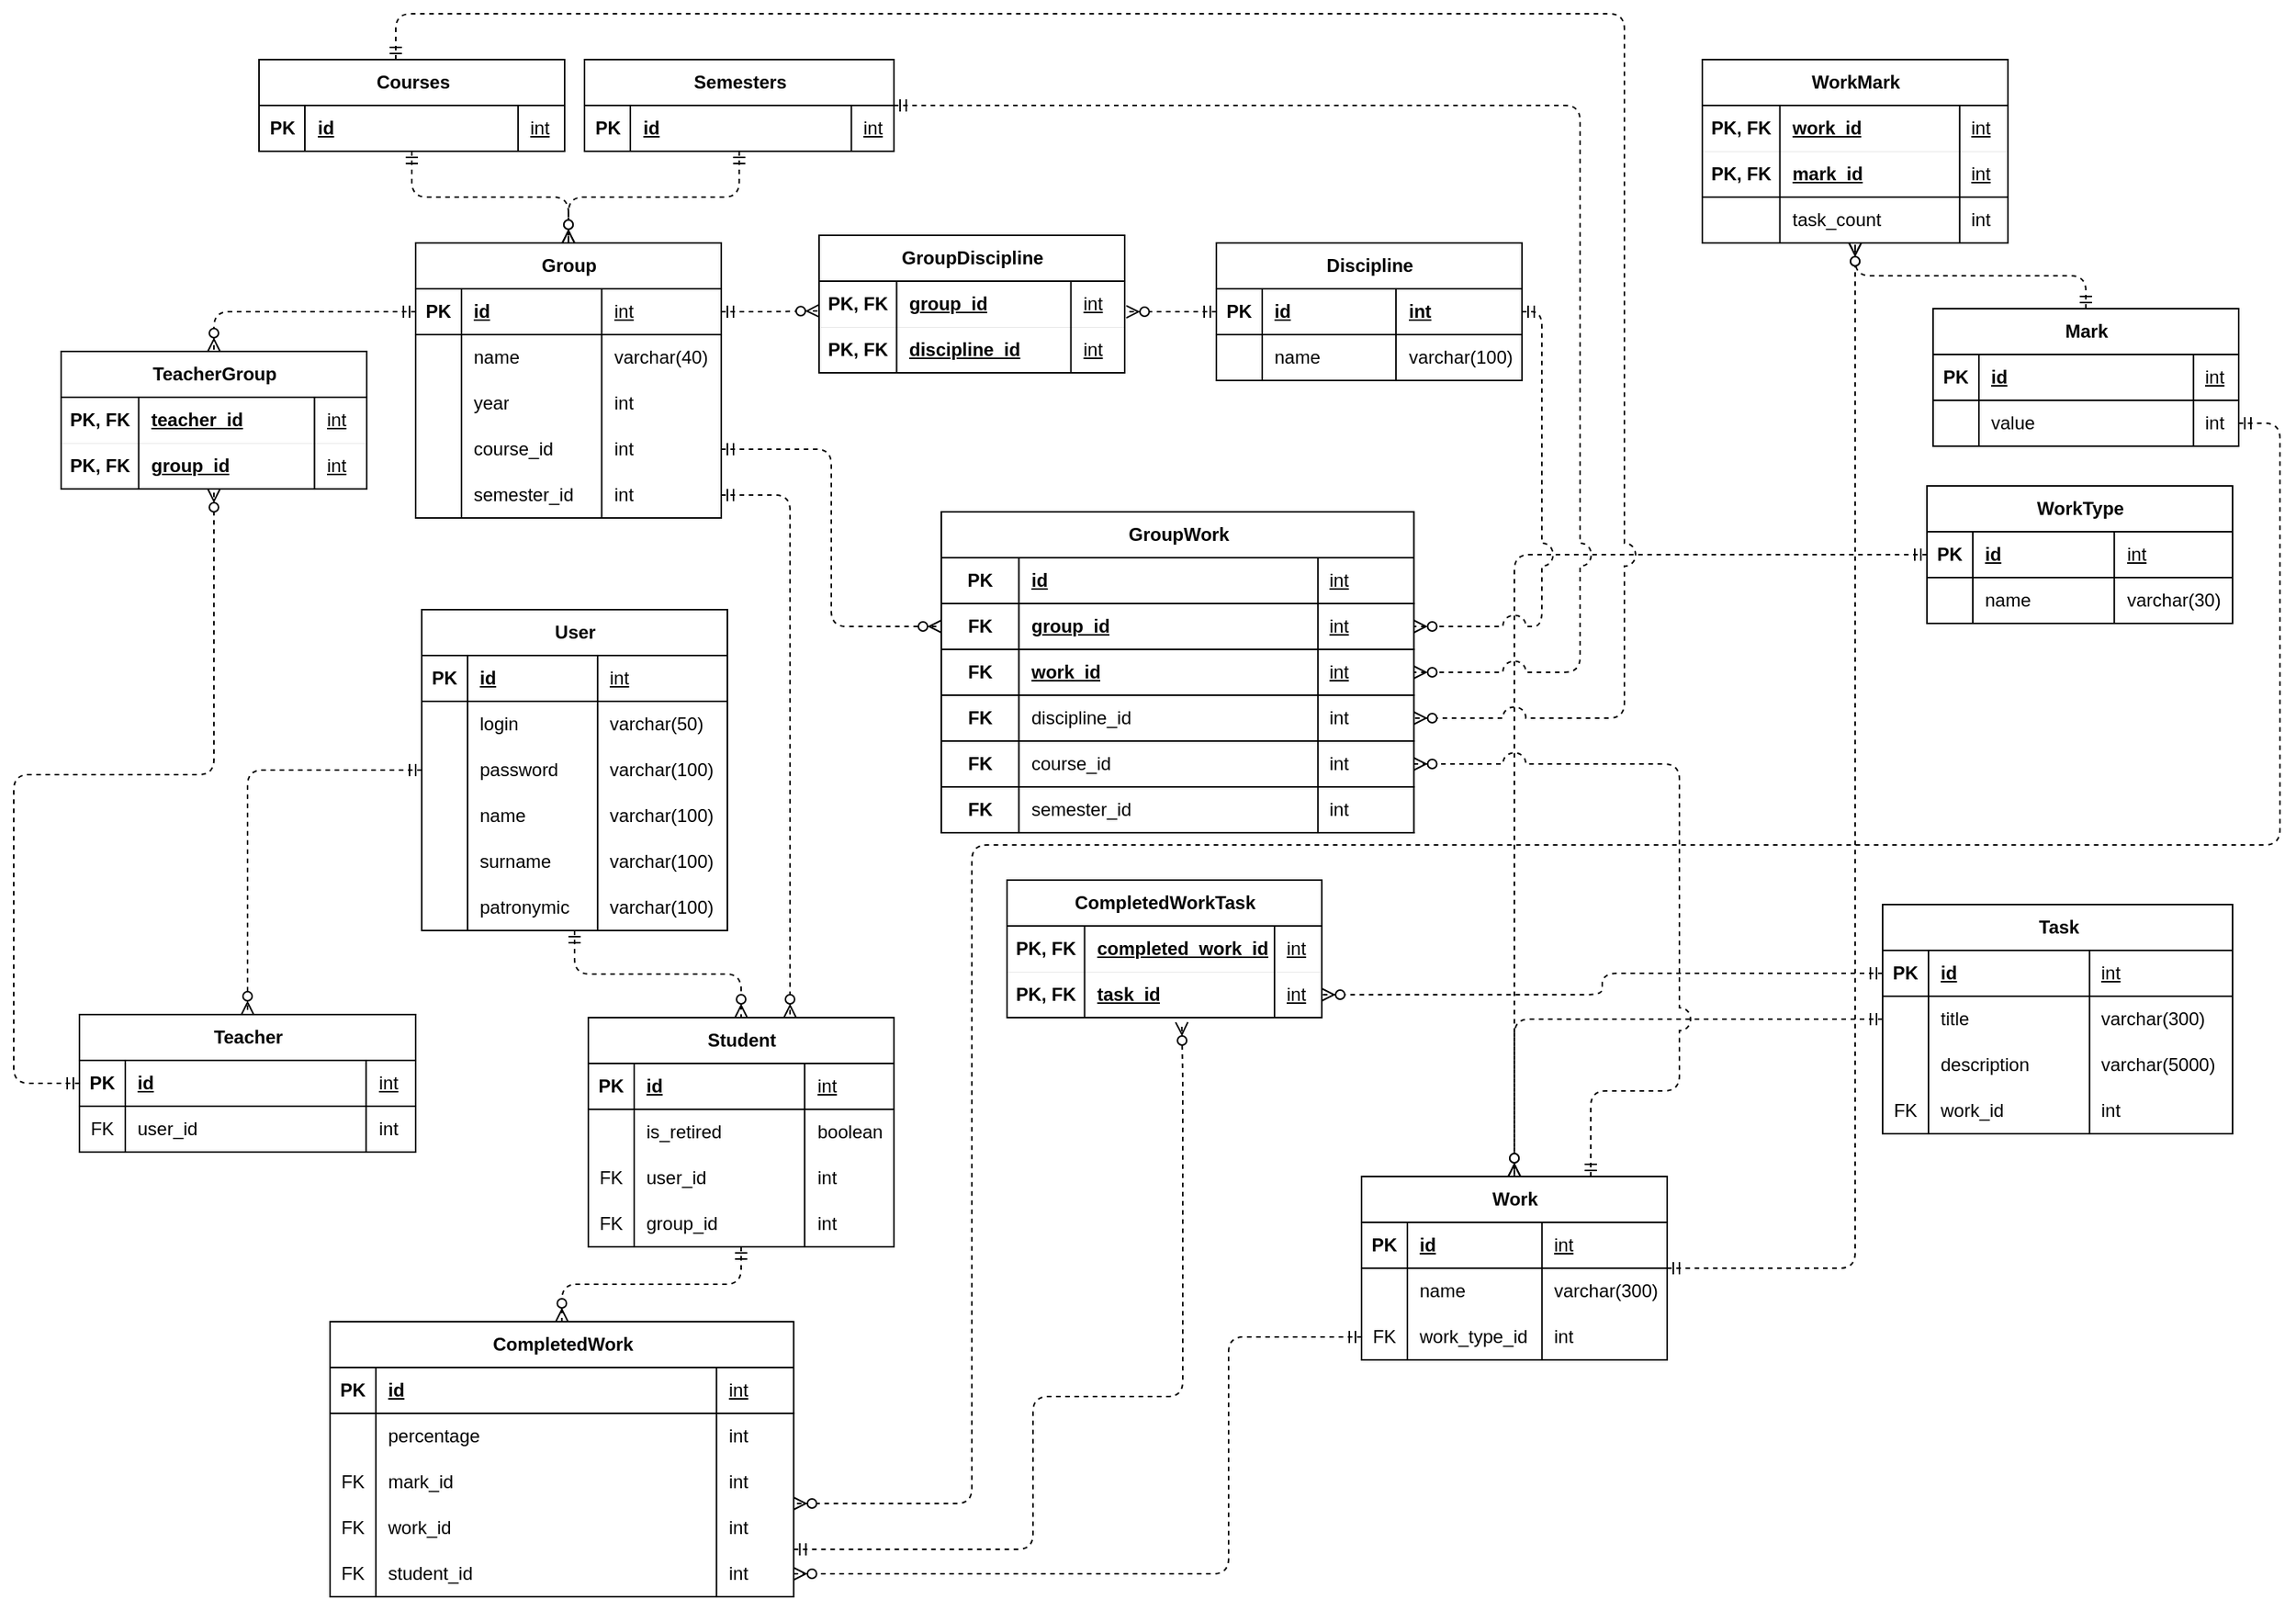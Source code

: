 <mxfile version="23.1.4" type="device">
  <diagram name="Страница — 1" id="ndCGNi9rIIKdoa5_I06D">
    <mxGraphModel dx="2874" dy="1172" grid="0" gridSize="10" guides="1" tooltips="1" connect="1" arrows="1" fold="1" page="0" pageScale="1" pageWidth="827" pageHeight="1169" math="0" shadow="0">
      <root>
        <mxCell id="0" />
        <mxCell id="1" parent="0" />
        <mxCell id="k3xwco9Va8ASsDA9m3tH-1" value="User" style="shape=table;startSize=30;container=1;collapsible=1;childLayout=tableLayout;fixedRows=1;rowLines=0;fontStyle=1;align=center;resizeLast=1;html=1;" parent="1" vertex="1">
          <mxGeometry x="-750" y="101" width="200" height="210" as="geometry" />
        </mxCell>
        <mxCell id="k3xwco9Va8ASsDA9m3tH-2" value="" style="shape=tableRow;horizontal=0;startSize=0;swimlaneHead=0;swimlaneBody=0;fillColor=none;collapsible=0;dropTarget=0;points=[[0,0.5],[1,0.5]];portConstraint=eastwest;top=0;left=0;right=0;bottom=1;" parent="k3xwco9Va8ASsDA9m3tH-1" vertex="1">
          <mxGeometry y="30" width="200" height="30" as="geometry" />
        </mxCell>
        <mxCell id="k3xwco9Va8ASsDA9m3tH-3" value="PK" style="shape=partialRectangle;connectable=0;fillColor=none;top=0;left=0;bottom=0;right=0;fontStyle=1;overflow=hidden;whiteSpace=wrap;html=1;" parent="k3xwco9Va8ASsDA9m3tH-2" vertex="1">
          <mxGeometry width="30" height="30" as="geometry">
            <mxRectangle width="30" height="30" as="alternateBounds" />
          </mxGeometry>
        </mxCell>
        <mxCell id="k3xwco9Va8ASsDA9m3tH-4" value="id" style="shape=partialRectangle;connectable=0;fillColor=none;top=0;left=0;bottom=0;right=0;align=left;spacingLeft=6;fontStyle=5;overflow=hidden;whiteSpace=wrap;html=1;" parent="k3xwco9Va8ASsDA9m3tH-2" vertex="1">
          <mxGeometry x="30" width="85.125" height="30" as="geometry">
            <mxRectangle width="85.125" height="30" as="alternateBounds" />
          </mxGeometry>
        </mxCell>
        <mxCell id="vANrzZuLlii1vgASKzCI-29" value="int" style="shape=partialRectangle;connectable=0;fillColor=none;top=0;left=0;bottom=0;right=0;align=left;spacingLeft=6;fontStyle=4;overflow=hidden;whiteSpace=wrap;html=1;" parent="k3xwco9Va8ASsDA9m3tH-2" vertex="1">
          <mxGeometry x="115.125" width="84.875" height="30" as="geometry">
            <mxRectangle width="84.875" height="30" as="alternateBounds" />
          </mxGeometry>
        </mxCell>
        <mxCell id="k3xwco9Va8ASsDA9m3tH-5" value="" style="shape=tableRow;horizontal=0;startSize=0;swimlaneHead=0;swimlaneBody=0;fillColor=none;collapsible=0;dropTarget=0;points=[[0,0.5],[1,0.5]];portConstraint=eastwest;top=0;left=0;right=0;bottom=0;" parent="k3xwco9Va8ASsDA9m3tH-1" vertex="1">
          <mxGeometry y="60" width="200" height="30" as="geometry" />
        </mxCell>
        <mxCell id="k3xwco9Va8ASsDA9m3tH-6" value="" style="shape=partialRectangle;connectable=0;fillColor=none;top=0;left=0;bottom=0;right=0;editable=1;overflow=hidden;whiteSpace=wrap;html=1;" parent="k3xwco9Va8ASsDA9m3tH-5" vertex="1">
          <mxGeometry width="30" height="30" as="geometry">
            <mxRectangle width="30" height="30" as="alternateBounds" />
          </mxGeometry>
        </mxCell>
        <mxCell id="k3xwco9Va8ASsDA9m3tH-7" value="login" style="shape=partialRectangle;connectable=0;fillColor=none;top=0;left=0;bottom=0;right=0;align=left;spacingLeft=6;overflow=hidden;whiteSpace=wrap;html=1;" parent="k3xwco9Va8ASsDA9m3tH-5" vertex="1">
          <mxGeometry x="30" width="85.125" height="30" as="geometry">
            <mxRectangle width="85.125" height="30" as="alternateBounds" />
          </mxGeometry>
        </mxCell>
        <mxCell id="vANrzZuLlii1vgASKzCI-30" value="varchar(50)" style="shape=partialRectangle;connectable=0;fillColor=none;top=0;left=0;bottom=0;right=0;align=left;spacingLeft=6;overflow=hidden;whiteSpace=wrap;html=1;" parent="k3xwco9Va8ASsDA9m3tH-5" vertex="1">
          <mxGeometry x="115.125" width="84.875" height="30" as="geometry">
            <mxRectangle width="84.875" height="30" as="alternateBounds" />
          </mxGeometry>
        </mxCell>
        <mxCell id="k3xwco9Va8ASsDA9m3tH-8" value="" style="shape=tableRow;horizontal=0;startSize=0;swimlaneHead=0;swimlaneBody=0;fillColor=none;collapsible=0;dropTarget=0;points=[[0,0.5],[1,0.5]];portConstraint=eastwest;top=0;left=0;right=0;bottom=0;" parent="k3xwco9Va8ASsDA9m3tH-1" vertex="1">
          <mxGeometry y="90" width="200" height="30" as="geometry" />
        </mxCell>
        <mxCell id="k3xwco9Va8ASsDA9m3tH-9" value="" style="shape=partialRectangle;connectable=0;fillColor=none;top=0;left=0;bottom=0;right=0;editable=1;overflow=hidden;whiteSpace=wrap;html=1;" parent="k3xwco9Va8ASsDA9m3tH-8" vertex="1">
          <mxGeometry width="30" height="30" as="geometry">
            <mxRectangle width="30" height="30" as="alternateBounds" />
          </mxGeometry>
        </mxCell>
        <mxCell id="k3xwco9Va8ASsDA9m3tH-10" value="password" style="shape=partialRectangle;connectable=0;fillColor=none;top=0;left=0;bottom=0;right=0;align=left;spacingLeft=6;overflow=hidden;whiteSpace=wrap;html=1;" parent="k3xwco9Va8ASsDA9m3tH-8" vertex="1">
          <mxGeometry x="30" width="85.125" height="30" as="geometry">
            <mxRectangle width="85.125" height="30" as="alternateBounds" />
          </mxGeometry>
        </mxCell>
        <mxCell id="vANrzZuLlii1vgASKzCI-31" value="varchar(100)" style="shape=partialRectangle;connectable=0;fillColor=none;top=0;left=0;bottom=0;right=0;align=left;spacingLeft=6;overflow=hidden;whiteSpace=wrap;html=1;" parent="k3xwco9Va8ASsDA9m3tH-8" vertex="1">
          <mxGeometry x="115.125" width="84.875" height="30" as="geometry">
            <mxRectangle width="84.875" height="30" as="alternateBounds" />
          </mxGeometry>
        </mxCell>
        <mxCell id="k3xwco9Va8ASsDA9m3tH-30" style="shape=tableRow;horizontal=0;startSize=0;swimlaneHead=0;swimlaneBody=0;fillColor=none;collapsible=0;dropTarget=0;points=[[0,0.5],[1,0.5]];portConstraint=eastwest;top=0;left=0;right=0;bottom=0;" parent="k3xwco9Va8ASsDA9m3tH-1" vertex="1">
          <mxGeometry y="120" width="200" height="30" as="geometry" />
        </mxCell>
        <mxCell id="k3xwco9Va8ASsDA9m3tH-31" style="shape=partialRectangle;connectable=0;fillColor=none;top=0;left=0;bottom=0;right=0;editable=1;overflow=hidden;whiteSpace=wrap;html=1;" parent="k3xwco9Va8ASsDA9m3tH-30" vertex="1">
          <mxGeometry width="30" height="30" as="geometry">
            <mxRectangle width="30" height="30" as="alternateBounds" />
          </mxGeometry>
        </mxCell>
        <mxCell id="k3xwco9Va8ASsDA9m3tH-32" value="name" style="shape=partialRectangle;connectable=0;fillColor=none;top=0;left=0;bottom=0;right=0;align=left;spacingLeft=6;overflow=hidden;whiteSpace=wrap;html=1;" parent="k3xwco9Va8ASsDA9m3tH-30" vertex="1">
          <mxGeometry x="30" width="85.125" height="30" as="geometry">
            <mxRectangle width="85.125" height="30" as="alternateBounds" />
          </mxGeometry>
        </mxCell>
        <mxCell id="vANrzZuLlii1vgASKzCI-32" value="varchar(100)" style="shape=partialRectangle;connectable=0;fillColor=none;top=0;left=0;bottom=0;right=0;align=left;spacingLeft=6;overflow=hidden;whiteSpace=wrap;html=1;" parent="k3xwco9Va8ASsDA9m3tH-30" vertex="1">
          <mxGeometry x="115.125" width="84.875" height="30" as="geometry">
            <mxRectangle width="84.875" height="30" as="alternateBounds" />
          </mxGeometry>
        </mxCell>
        <mxCell id="k3xwco9Va8ASsDA9m3tH-27" style="shape=tableRow;horizontal=0;startSize=0;swimlaneHead=0;swimlaneBody=0;fillColor=none;collapsible=0;dropTarget=0;points=[[0,0.5],[1,0.5]];portConstraint=eastwest;top=0;left=0;right=0;bottom=0;" parent="k3xwco9Va8ASsDA9m3tH-1" vertex="1">
          <mxGeometry y="150" width="200" height="30" as="geometry" />
        </mxCell>
        <mxCell id="k3xwco9Va8ASsDA9m3tH-28" style="shape=partialRectangle;connectable=0;fillColor=none;top=0;left=0;bottom=0;right=0;editable=1;overflow=hidden;whiteSpace=wrap;html=1;" parent="k3xwco9Va8ASsDA9m3tH-27" vertex="1">
          <mxGeometry width="30" height="30" as="geometry">
            <mxRectangle width="30" height="30" as="alternateBounds" />
          </mxGeometry>
        </mxCell>
        <mxCell id="k3xwco9Va8ASsDA9m3tH-29" value="surname" style="shape=partialRectangle;connectable=0;fillColor=none;top=0;left=0;bottom=0;right=0;align=left;spacingLeft=6;overflow=hidden;whiteSpace=wrap;html=1;" parent="k3xwco9Va8ASsDA9m3tH-27" vertex="1">
          <mxGeometry x="30" width="85.125" height="30" as="geometry">
            <mxRectangle width="85.125" height="30" as="alternateBounds" />
          </mxGeometry>
        </mxCell>
        <mxCell id="vANrzZuLlii1vgASKzCI-33" value="varchar(100)" style="shape=partialRectangle;connectable=0;fillColor=none;top=0;left=0;bottom=0;right=0;align=left;spacingLeft=6;overflow=hidden;whiteSpace=wrap;html=1;" parent="k3xwco9Va8ASsDA9m3tH-27" vertex="1">
          <mxGeometry x="115.125" width="84.875" height="30" as="geometry">
            <mxRectangle width="84.875" height="30" as="alternateBounds" />
          </mxGeometry>
        </mxCell>
        <mxCell id="k3xwco9Va8ASsDA9m3tH-24" style="shape=tableRow;horizontal=0;startSize=0;swimlaneHead=0;swimlaneBody=0;fillColor=none;collapsible=0;dropTarget=0;points=[[0,0.5],[1,0.5]];portConstraint=eastwest;top=0;left=0;right=0;bottom=0;" parent="k3xwco9Va8ASsDA9m3tH-1" vertex="1">
          <mxGeometry y="180" width="200" height="30" as="geometry" />
        </mxCell>
        <mxCell id="k3xwco9Va8ASsDA9m3tH-25" style="shape=partialRectangle;connectable=0;fillColor=none;top=0;left=0;bottom=0;right=0;editable=1;overflow=hidden;whiteSpace=wrap;html=1;" parent="k3xwco9Va8ASsDA9m3tH-24" vertex="1">
          <mxGeometry width="30" height="30" as="geometry">
            <mxRectangle width="30" height="30" as="alternateBounds" />
          </mxGeometry>
        </mxCell>
        <mxCell id="k3xwco9Va8ASsDA9m3tH-26" value="patronymic" style="shape=partialRectangle;connectable=0;fillColor=none;top=0;left=0;bottom=0;right=0;align=left;spacingLeft=6;overflow=hidden;whiteSpace=wrap;html=1;" parent="k3xwco9Va8ASsDA9m3tH-24" vertex="1">
          <mxGeometry x="30" width="85.125" height="30" as="geometry">
            <mxRectangle width="85.125" height="30" as="alternateBounds" />
          </mxGeometry>
        </mxCell>
        <mxCell id="vANrzZuLlii1vgASKzCI-34" value="varchar(100)" style="shape=partialRectangle;connectable=0;fillColor=none;top=0;left=0;bottom=0;right=0;align=left;spacingLeft=6;overflow=hidden;whiteSpace=wrap;html=1;" parent="k3xwco9Va8ASsDA9m3tH-24" vertex="1">
          <mxGeometry x="115.125" width="84.875" height="30" as="geometry">
            <mxRectangle width="84.875" height="30" as="alternateBounds" />
          </mxGeometry>
        </mxCell>
        <mxCell id="xwBpIh9_EnvtImgeAW5U-1" value="WorkType" style="shape=table;startSize=30;container=1;collapsible=1;childLayout=tableLayout;fixedRows=1;rowLines=0;fontStyle=1;align=center;resizeLast=1;html=1;" parent="1" vertex="1">
          <mxGeometry x="235" y="20" width="200" height="90" as="geometry" />
        </mxCell>
        <mxCell id="xwBpIh9_EnvtImgeAW5U-2" value="" style="shape=tableRow;horizontal=0;startSize=0;swimlaneHead=0;swimlaneBody=0;fillColor=none;collapsible=0;dropTarget=0;points=[[0,0.5],[1,0.5]];portConstraint=eastwest;top=0;left=0;right=0;bottom=1;" parent="xwBpIh9_EnvtImgeAW5U-1" vertex="1">
          <mxGeometry y="30" width="200" height="30" as="geometry" />
        </mxCell>
        <mxCell id="xwBpIh9_EnvtImgeAW5U-3" value="PK" style="shape=partialRectangle;connectable=0;fillColor=none;top=0;left=0;bottom=0;right=0;fontStyle=1;overflow=hidden;whiteSpace=wrap;html=1;" parent="xwBpIh9_EnvtImgeAW5U-2" vertex="1">
          <mxGeometry width="30" height="30" as="geometry">
            <mxRectangle width="30" height="30" as="alternateBounds" />
          </mxGeometry>
        </mxCell>
        <mxCell id="xwBpIh9_EnvtImgeAW5U-4" value="id" style="shape=partialRectangle;connectable=0;fillColor=none;top=0;left=0;bottom=0;right=0;align=left;spacingLeft=6;fontStyle=5;overflow=hidden;whiteSpace=wrap;html=1;" parent="xwBpIh9_EnvtImgeAW5U-2" vertex="1">
          <mxGeometry x="30" width="92.589" height="30" as="geometry">
            <mxRectangle width="92.589" height="30" as="alternateBounds" />
          </mxGeometry>
        </mxCell>
        <mxCell id="renT8_sJGLjHl96Ohv4X-49" value="int" style="shape=partialRectangle;connectable=0;fillColor=none;top=0;left=0;bottom=0;right=0;align=left;spacingLeft=6;fontStyle=4;overflow=hidden;whiteSpace=wrap;html=1;" parent="xwBpIh9_EnvtImgeAW5U-2" vertex="1">
          <mxGeometry x="122.589" width="77.411" height="30" as="geometry">
            <mxRectangle width="77.411" height="30" as="alternateBounds" />
          </mxGeometry>
        </mxCell>
        <mxCell id="xwBpIh9_EnvtImgeAW5U-5" value="" style="shape=tableRow;horizontal=0;startSize=0;swimlaneHead=0;swimlaneBody=0;fillColor=none;collapsible=0;dropTarget=0;points=[[0,0.5],[1,0.5]];portConstraint=eastwest;top=0;left=0;right=0;bottom=0;" parent="xwBpIh9_EnvtImgeAW5U-1" vertex="1">
          <mxGeometry y="60" width="200" height="30" as="geometry" />
        </mxCell>
        <mxCell id="xwBpIh9_EnvtImgeAW5U-6" value="" style="shape=partialRectangle;connectable=0;fillColor=none;top=0;left=0;bottom=0;right=0;editable=1;overflow=hidden;whiteSpace=wrap;html=1;" parent="xwBpIh9_EnvtImgeAW5U-5" vertex="1">
          <mxGeometry width="30" height="30" as="geometry">
            <mxRectangle width="30" height="30" as="alternateBounds" />
          </mxGeometry>
        </mxCell>
        <mxCell id="xwBpIh9_EnvtImgeAW5U-7" value="name" style="shape=partialRectangle;connectable=0;fillColor=none;top=0;left=0;bottom=0;right=0;align=left;spacingLeft=6;overflow=hidden;whiteSpace=wrap;html=1;" parent="xwBpIh9_EnvtImgeAW5U-5" vertex="1">
          <mxGeometry x="30" width="92.589" height="30" as="geometry">
            <mxRectangle width="92.589" height="30" as="alternateBounds" />
          </mxGeometry>
        </mxCell>
        <mxCell id="renT8_sJGLjHl96Ohv4X-50" value="varchar(30)" style="shape=partialRectangle;connectable=0;fillColor=none;top=0;left=0;bottom=0;right=0;align=left;spacingLeft=6;overflow=hidden;whiteSpace=wrap;html=1;" parent="xwBpIh9_EnvtImgeAW5U-5" vertex="1">
          <mxGeometry x="122.589" width="77.411" height="30" as="geometry">
            <mxRectangle width="77.411" height="30" as="alternateBounds" />
          </mxGeometry>
        </mxCell>
        <mxCell id="xwBpIh9_EnvtImgeAW5U-20" value="Teacher" style="shape=table;startSize=30;container=1;collapsible=1;childLayout=tableLayout;fixedRows=1;rowLines=0;fontStyle=1;align=center;resizeLast=1;html=1;" parent="1" vertex="1">
          <mxGeometry x="-974" y="366" width="220" height="90" as="geometry" />
        </mxCell>
        <mxCell id="xwBpIh9_EnvtImgeAW5U-21" value="" style="shape=tableRow;horizontal=0;startSize=0;swimlaneHead=0;swimlaneBody=0;fillColor=none;collapsible=0;dropTarget=0;points=[[0,0.5],[1,0.5]];portConstraint=eastwest;top=0;left=0;right=0;bottom=1;" parent="xwBpIh9_EnvtImgeAW5U-20" vertex="1">
          <mxGeometry y="30" width="220" height="30" as="geometry" />
        </mxCell>
        <mxCell id="xwBpIh9_EnvtImgeAW5U-22" value="PK" style="shape=partialRectangle;connectable=0;fillColor=none;top=0;left=0;bottom=0;right=0;fontStyle=1;overflow=hidden;whiteSpace=wrap;html=1;" parent="xwBpIh9_EnvtImgeAW5U-21" vertex="1">
          <mxGeometry width="30" height="30" as="geometry">
            <mxRectangle width="30" height="30" as="alternateBounds" />
          </mxGeometry>
        </mxCell>
        <mxCell id="xwBpIh9_EnvtImgeAW5U-23" value="id" style="shape=partialRectangle;connectable=0;fillColor=none;top=0;left=0;bottom=0;right=0;align=left;spacingLeft=6;fontStyle=5;overflow=hidden;whiteSpace=wrap;html=1;" parent="xwBpIh9_EnvtImgeAW5U-21" vertex="1">
          <mxGeometry x="30" width="157.583" height="30" as="geometry">
            <mxRectangle width="157.583" height="30" as="alternateBounds" />
          </mxGeometry>
        </mxCell>
        <mxCell id="vANrzZuLlii1vgASKzCI-26" value="int" style="shape=partialRectangle;connectable=0;fillColor=none;top=0;left=0;bottom=0;right=0;align=left;spacingLeft=6;fontStyle=4;overflow=hidden;whiteSpace=wrap;html=1;" parent="xwBpIh9_EnvtImgeAW5U-21" vertex="1">
          <mxGeometry x="187.583" width="32.417" height="30" as="geometry">
            <mxRectangle width="32.417" height="30" as="alternateBounds" />
          </mxGeometry>
        </mxCell>
        <mxCell id="xwBpIh9_EnvtImgeAW5U-24" value="" style="shape=tableRow;horizontal=0;startSize=0;swimlaneHead=0;swimlaneBody=0;fillColor=none;collapsible=0;dropTarget=0;points=[[0,0.5],[1,0.5]];portConstraint=eastwest;top=0;left=0;right=0;bottom=0;" parent="xwBpIh9_EnvtImgeAW5U-20" vertex="1">
          <mxGeometry y="60" width="220" height="30" as="geometry" />
        </mxCell>
        <mxCell id="xwBpIh9_EnvtImgeAW5U-25" value="FK" style="shape=partialRectangle;connectable=0;fillColor=none;top=0;left=0;bottom=0;right=0;editable=1;overflow=hidden;whiteSpace=wrap;html=1;" parent="xwBpIh9_EnvtImgeAW5U-24" vertex="1">
          <mxGeometry width="30" height="30" as="geometry">
            <mxRectangle width="30" height="30" as="alternateBounds" />
          </mxGeometry>
        </mxCell>
        <mxCell id="xwBpIh9_EnvtImgeAW5U-26" value="user_id" style="shape=partialRectangle;connectable=0;fillColor=none;top=0;left=0;bottom=0;right=0;align=left;spacingLeft=6;overflow=hidden;whiteSpace=wrap;html=1;" parent="xwBpIh9_EnvtImgeAW5U-24" vertex="1">
          <mxGeometry x="30" width="157.583" height="30" as="geometry">
            <mxRectangle width="157.583" height="30" as="alternateBounds" />
          </mxGeometry>
        </mxCell>
        <mxCell id="vANrzZuLlii1vgASKzCI-27" value="int" style="shape=partialRectangle;connectable=0;fillColor=none;top=0;left=0;bottom=0;right=0;align=left;spacingLeft=6;overflow=hidden;whiteSpace=wrap;html=1;" parent="xwBpIh9_EnvtImgeAW5U-24" vertex="1">
          <mxGeometry x="187.583" width="32.417" height="30" as="geometry">
            <mxRectangle width="32.417" height="30" as="alternateBounds" />
          </mxGeometry>
        </mxCell>
        <mxCell id="xwBpIh9_EnvtImgeAW5U-39" value="Student" style="shape=table;startSize=30;container=1;collapsible=1;childLayout=tableLayout;fixedRows=1;rowLines=0;fontStyle=1;align=center;resizeLast=1;html=1;" parent="1" vertex="1">
          <mxGeometry x="-640.99" y="368" width="200" height="150" as="geometry" />
        </mxCell>
        <mxCell id="xwBpIh9_EnvtImgeAW5U-40" value="" style="shape=tableRow;horizontal=0;startSize=0;swimlaneHead=0;swimlaneBody=0;fillColor=none;collapsible=0;dropTarget=0;points=[[0,0.5],[1,0.5]];portConstraint=eastwest;top=0;left=0;right=0;bottom=1;" parent="xwBpIh9_EnvtImgeAW5U-39" vertex="1">
          <mxGeometry y="30" width="200" height="30" as="geometry" />
        </mxCell>
        <mxCell id="xwBpIh9_EnvtImgeAW5U-41" value="PK" style="shape=partialRectangle;connectable=0;fillColor=none;top=0;left=0;bottom=0;right=0;fontStyle=1;overflow=hidden;whiteSpace=wrap;html=1;" parent="xwBpIh9_EnvtImgeAW5U-40" vertex="1">
          <mxGeometry width="30" height="30" as="geometry">
            <mxRectangle width="30" height="30" as="alternateBounds" />
          </mxGeometry>
        </mxCell>
        <mxCell id="xwBpIh9_EnvtImgeAW5U-42" value="id" style="shape=partialRectangle;connectable=0;fillColor=none;top=0;left=0;bottom=0;right=0;align=left;spacingLeft=6;fontStyle=5;overflow=hidden;whiteSpace=wrap;html=1;" parent="xwBpIh9_EnvtImgeAW5U-40" vertex="1">
          <mxGeometry x="30" width="111.566" height="30" as="geometry">
            <mxRectangle width="111.566" height="30" as="alternateBounds" />
          </mxGeometry>
        </mxCell>
        <mxCell id="vANrzZuLlii1vgASKzCI-2" value="int" style="shape=partialRectangle;connectable=0;fillColor=none;top=0;left=0;bottom=0;right=0;align=left;spacingLeft=6;fontStyle=4;overflow=hidden;whiteSpace=wrap;html=1;" parent="xwBpIh9_EnvtImgeAW5U-40" vertex="1">
          <mxGeometry x="141.566" width="58.434" height="30" as="geometry">
            <mxRectangle width="58.434" height="30" as="alternateBounds" />
          </mxGeometry>
        </mxCell>
        <mxCell id="xwBpIh9_EnvtImgeAW5U-43" value="" style="shape=tableRow;horizontal=0;startSize=0;swimlaneHead=0;swimlaneBody=0;fillColor=none;collapsible=0;dropTarget=0;points=[[0,0.5],[1,0.5]];portConstraint=eastwest;top=0;left=0;right=0;bottom=0;" parent="xwBpIh9_EnvtImgeAW5U-39" vertex="1">
          <mxGeometry y="60" width="200" height="30" as="geometry" />
        </mxCell>
        <mxCell id="xwBpIh9_EnvtImgeAW5U-44" value="" style="shape=partialRectangle;connectable=0;fillColor=none;top=0;left=0;bottom=0;right=0;editable=1;overflow=hidden;whiteSpace=wrap;html=1;" parent="xwBpIh9_EnvtImgeAW5U-43" vertex="1">
          <mxGeometry width="30" height="30" as="geometry">
            <mxRectangle width="30" height="30" as="alternateBounds" />
          </mxGeometry>
        </mxCell>
        <mxCell id="xwBpIh9_EnvtImgeAW5U-45" value="is_retired" style="shape=partialRectangle;connectable=0;fillColor=none;top=0;left=0;bottom=0;right=0;align=left;spacingLeft=6;overflow=hidden;whiteSpace=wrap;html=1;" parent="xwBpIh9_EnvtImgeAW5U-43" vertex="1">
          <mxGeometry x="30" width="111.566" height="30" as="geometry">
            <mxRectangle width="111.566" height="30" as="alternateBounds" />
          </mxGeometry>
        </mxCell>
        <mxCell id="vANrzZuLlii1vgASKzCI-3" value="boolean" style="shape=partialRectangle;connectable=0;fillColor=none;top=0;left=0;bottom=0;right=0;align=left;spacingLeft=6;overflow=hidden;whiteSpace=wrap;html=1;" parent="xwBpIh9_EnvtImgeAW5U-43" vertex="1">
          <mxGeometry x="141.566" width="58.434" height="30" as="geometry">
            <mxRectangle width="58.434" height="30" as="alternateBounds" />
          </mxGeometry>
        </mxCell>
        <mxCell id="xwBpIh9_EnvtImgeAW5U-46" value="" style="shape=tableRow;horizontal=0;startSize=0;swimlaneHead=0;swimlaneBody=0;fillColor=none;collapsible=0;dropTarget=0;points=[[0,0.5],[1,0.5]];portConstraint=eastwest;top=0;left=0;right=0;bottom=0;" parent="xwBpIh9_EnvtImgeAW5U-39" vertex="1">
          <mxGeometry y="90" width="200" height="30" as="geometry" />
        </mxCell>
        <mxCell id="xwBpIh9_EnvtImgeAW5U-47" value="FK" style="shape=partialRectangle;connectable=0;fillColor=none;top=0;left=0;bottom=0;right=0;editable=1;overflow=hidden;whiteSpace=wrap;html=1;" parent="xwBpIh9_EnvtImgeAW5U-46" vertex="1">
          <mxGeometry width="30" height="30" as="geometry">
            <mxRectangle width="30" height="30" as="alternateBounds" />
          </mxGeometry>
        </mxCell>
        <mxCell id="xwBpIh9_EnvtImgeAW5U-48" value="user_id" style="shape=partialRectangle;connectable=0;fillColor=none;top=0;left=0;bottom=0;right=0;align=left;spacingLeft=6;overflow=hidden;whiteSpace=wrap;html=1;" parent="xwBpIh9_EnvtImgeAW5U-46" vertex="1">
          <mxGeometry x="30" width="111.566" height="30" as="geometry">
            <mxRectangle width="111.566" height="30" as="alternateBounds" />
          </mxGeometry>
        </mxCell>
        <mxCell id="vANrzZuLlii1vgASKzCI-4" value="int" style="shape=partialRectangle;connectable=0;fillColor=none;top=0;left=0;bottom=0;right=0;align=left;spacingLeft=6;overflow=hidden;whiteSpace=wrap;html=1;" parent="xwBpIh9_EnvtImgeAW5U-46" vertex="1">
          <mxGeometry x="141.566" width="58.434" height="30" as="geometry">
            <mxRectangle width="58.434" height="30" as="alternateBounds" />
          </mxGeometry>
        </mxCell>
        <mxCell id="xwBpIh9_EnvtImgeAW5U-49" style="shape=tableRow;horizontal=0;startSize=0;swimlaneHead=0;swimlaneBody=0;fillColor=none;collapsible=0;dropTarget=0;points=[[0,0.5],[1,0.5]];portConstraint=eastwest;top=0;left=0;right=0;bottom=0;" parent="xwBpIh9_EnvtImgeAW5U-39" vertex="1">
          <mxGeometry y="120" width="200" height="30" as="geometry" />
        </mxCell>
        <mxCell id="xwBpIh9_EnvtImgeAW5U-50" value="FK" style="shape=partialRectangle;connectable=0;fillColor=none;top=0;left=0;bottom=0;right=0;editable=1;overflow=hidden;whiteSpace=wrap;html=1;" parent="xwBpIh9_EnvtImgeAW5U-49" vertex="1">
          <mxGeometry width="30" height="30" as="geometry">
            <mxRectangle width="30" height="30" as="alternateBounds" />
          </mxGeometry>
        </mxCell>
        <mxCell id="xwBpIh9_EnvtImgeAW5U-51" value="group_id" style="shape=partialRectangle;connectable=0;fillColor=none;top=0;left=0;bottom=0;right=0;align=left;spacingLeft=6;overflow=hidden;whiteSpace=wrap;html=1;" parent="xwBpIh9_EnvtImgeAW5U-49" vertex="1">
          <mxGeometry x="30" width="111.566" height="30" as="geometry">
            <mxRectangle width="111.566" height="30" as="alternateBounds" />
          </mxGeometry>
        </mxCell>
        <mxCell id="vANrzZuLlii1vgASKzCI-5" value="int" style="shape=partialRectangle;connectable=0;fillColor=none;top=0;left=0;bottom=0;right=0;align=left;spacingLeft=6;overflow=hidden;whiteSpace=wrap;html=1;" parent="xwBpIh9_EnvtImgeAW5U-49" vertex="1">
          <mxGeometry x="141.566" width="58.434" height="30" as="geometry">
            <mxRectangle width="58.434" height="30" as="alternateBounds" />
          </mxGeometry>
        </mxCell>
        <mxCell id="xwBpIh9_EnvtImgeAW5U-95" value="Group" style="shape=table;startSize=30;container=1;collapsible=1;childLayout=tableLayout;fixedRows=1;rowLines=0;fontStyle=1;align=center;resizeLast=1;html=1;" parent="1" vertex="1">
          <mxGeometry x="-754" y="-139" width="200" height="180" as="geometry" />
        </mxCell>
        <mxCell id="xwBpIh9_EnvtImgeAW5U-96" value="" style="shape=tableRow;horizontal=0;startSize=0;swimlaneHead=0;swimlaneBody=0;fillColor=none;collapsible=0;dropTarget=0;points=[[0,0.5],[1,0.5]];portConstraint=eastwest;top=0;left=0;right=0;bottom=1;" parent="xwBpIh9_EnvtImgeAW5U-95" vertex="1">
          <mxGeometry y="30" width="200" height="30" as="geometry" />
        </mxCell>
        <mxCell id="xwBpIh9_EnvtImgeAW5U-97" value="PK" style="shape=partialRectangle;connectable=0;fillColor=none;top=0;left=0;bottom=0;right=0;fontStyle=1;overflow=hidden;whiteSpace=wrap;html=1;" parent="xwBpIh9_EnvtImgeAW5U-96" vertex="1">
          <mxGeometry width="30" height="30" as="geometry">
            <mxRectangle width="30" height="30" as="alternateBounds" />
          </mxGeometry>
        </mxCell>
        <mxCell id="xwBpIh9_EnvtImgeAW5U-98" value="id" style="shape=partialRectangle;connectable=0;fillColor=none;top=0;left=0;bottom=0;right=0;align=left;spacingLeft=6;fontStyle=5;overflow=hidden;whiteSpace=wrap;html=1;" parent="xwBpIh9_EnvtImgeAW5U-96" vertex="1">
          <mxGeometry x="30" width="91.739" height="30" as="geometry">
            <mxRectangle width="91.739" height="30" as="alternateBounds" />
          </mxGeometry>
        </mxCell>
        <mxCell id="vANrzZuLlii1vgASKzCI-43" value="int" style="shape=partialRectangle;connectable=0;fillColor=none;top=0;left=0;bottom=0;right=0;align=left;spacingLeft=6;fontStyle=4;overflow=hidden;whiteSpace=wrap;html=1;" parent="xwBpIh9_EnvtImgeAW5U-96" vertex="1">
          <mxGeometry x="121.739" width="78.261" height="30" as="geometry">
            <mxRectangle width="78.261" height="30" as="alternateBounds" />
          </mxGeometry>
        </mxCell>
        <mxCell id="xwBpIh9_EnvtImgeAW5U-99" value="" style="shape=tableRow;horizontal=0;startSize=0;swimlaneHead=0;swimlaneBody=0;fillColor=none;collapsible=0;dropTarget=0;points=[[0,0.5],[1,0.5]];portConstraint=eastwest;top=0;left=0;right=0;bottom=0;" parent="xwBpIh9_EnvtImgeAW5U-95" vertex="1">
          <mxGeometry y="60" width="200" height="30" as="geometry" />
        </mxCell>
        <mxCell id="xwBpIh9_EnvtImgeAW5U-100" value="" style="shape=partialRectangle;connectable=0;fillColor=none;top=0;left=0;bottom=0;right=0;editable=1;overflow=hidden;whiteSpace=wrap;html=1;" parent="xwBpIh9_EnvtImgeAW5U-99" vertex="1">
          <mxGeometry width="30" height="30" as="geometry">
            <mxRectangle width="30" height="30" as="alternateBounds" />
          </mxGeometry>
        </mxCell>
        <mxCell id="xwBpIh9_EnvtImgeAW5U-101" value="name" style="shape=partialRectangle;connectable=0;fillColor=none;top=0;left=0;bottom=0;right=0;align=left;spacingLeft=6;overflow=hidden;whiteSpace=wrap;html=1;" parent="xwBpIh9_EnvtImgeAW5U-99" vertex="1">
          <mxGeometry x="30" width="91.739" height="30" as="geometry">
            <mxRectangle width="91.739" height="30" as="alternateBounds" />
          </mxGeometry>
        </mxCell>
        <mxCell id="vANrzZuLlii1vgASKzCI-44" value="varchar(40)" style="shape=partialRectangle;connectable=0;fillColor=none;top=0;left=0;bottom=0;right=0;align=left;spacingLeft=6;overflow=hidden;whiteSpace=wrap;html=1;" parent="xwBpIh9_EnvtImgeAW5U-99" vertex="1">
          <mxGeometry x="121.739" width="78.261" height="30" as="geometry">
            <mxRectangle width="78.261" height="30" as="alternateBounds" />
          </mxGeometry>
        </mxCell>
        <mxCell id="xwBpIh9_EnvtImgeAW5U-210" style="shape=tableRow;horizontal=0;startSize=0;swimlaneHead=0;swimlaneBody=0;fillColor=none;collapsible=0;dropTarget=0;points=[[0,0.5],[1,0.5]];portConstraint=eastwest;top=0;left=0;right=0;bottom=0;" parent="xwBpIh9_EnvtImgeAW5U-95" vertex="1">
          <mxGeometry y="90" width="200" height="30" as="geometry" />
        </mxCell>
        <mxCell id="xwBpIh9_EnvtImgeAW5U-211" style="shape=partialRectangle;connectable=0;fillColor=none;top=0;left=0;bottom=0;right=0;editable=1;overflow=hidden;whiteSpace=wrap;html=1;" parent="xwBpIh9_EnvtImgeAW5U-210" vertex="1">
          <mxGeometry width="30" height="30" as="geometry">
            <mxRectangle width="30" height="30" as="alternateBounds" />
          </mxGeometry>
        </mxCell>
        <mxCell id="xwBpIh9_EnvtImgeAW5U-212" value="year" style="shape=partialRectangle;connectable=0;fillColor=none;top=0;left=0;bottom=0;right=0;align=left;spacingLeft=6;overflow=hidden;whiteSpace=wrap;html=1;" parent="xwBpIh9_EnvtImgeAW5U-210" vertex="1">
          <mxGeometry x="30" width="91.739" height="30" as="geometry">
            <mxRectangle width="91.739" height="30" as="alternateBounds" />
          </mxGeometry>
        </mxCell>
        <mxCell id="vANrzZuLlii1vgASKzCI-45" value="int" style="shape=partialRectangle;connectable=0;fillColor=none;top=0;left=0;bottom=0;right=0;align=left;spacingLeft=6;overflow=hidden;whiteSpace=wrap;html=1;" parent="xwBpIh9_EnvtImgeAW5U-210" vertex="1">
          <mxGeometry x="121.739" width="78.261" height="30" as="geometry">
            <mxRectangle width="78.261" height="30" as="alternateBounds" />
          </mxGeometry>
        </mxCell>
        <mxCell id="xwBpIh9_EnvtImgeAW5U-102" value="" style="shape=tableRow;horizontal=0;startSize=0;swimlaneHead=0;swimlaneBody=0;fillColor=none;collapsible=0;dropTarget=0;points=[[0,0.5],[1,0.5]];portConstraint=eastwest;top=0;left=0;right=0;bottom=0;" parent="xwBpIh9_EnvtImgeAW5U-95" vertex="1">
          <mxGeometry y="120" width="200" height="30" as="geometry" />
        </mxCell>
        <mxCell id="xwBpIh9_EnvtImgeAW5U-103" value="" style="shape=partialRectangle;connectable=0;fillColor=none;top=0;left=0;bottom=0;right=0;editable=1;overflow=hidden;whiteSpace=wrap;html=1;" parent="xwBpIh9_EnvtImgeAW5U-102" vertex="1">
          <mxGeometry width="30" height="30" as="geometry">
            <mxRectangle width="30" height="30" as="alternateBounds" />
          </mxGeometry>
        </mxCell>
        <mxCell id="xwBpIh9_EnvtImgeAW5U-104" value="course_id" style="shape=partialRectangle;connectable=0;fillColor=none;top=0;left=0;bottom=0;right=0;align=left;spacingLeft=6;overflow=hidden;whiteSpace=wrap;html=1;" parent="xwBpIh9_EnvtImgeAW5U-102" vertex="1">
          <mxGeometry x="30" width="91.739" height="30" as="geometry">
            <mxRectangle width="91.739" height="30" as="alternateBounds" />
          </mxGeometry>
        </mxCell>
        <mxCell id="vANrzZuLlii1vgASKzCI-46" value="int" style="shape=partialRectangle;connectable=0;fillColor=none;top=0;left=0;bottom=0;right=0;align=left;spacingLeft=6;overflow=hidden;whiteSpace=wrap;html=1;" parent="xwBpIh9_EnvtImgeAW5U-102" vertex="1">
          <mxGeometry x="121.739" width="78.261" height="30" as="geometry">
            <mxRectangle width="78.261" height="30" as="alternateBounds" />
          </mxGeometry>
        </mxCell>
        <mxCell id="xwBpIh9_EnvtImgeAW5U-213" style="shape=tableRow;horizontal=0;startSize=0;swimlaneHead=0;swimlaneBody=0;fillColor=none;collapsible=0;dropTarget=0;points=[[0,0.5],[1,0.5]];portConstraint=eastwest;top=0;left=0;right=0;bottom=0;" parent="xwBpIh9_EnvtImgeAW5U-95" vertex="1">
          <mxGeometry y="150" width="200" height="30" as="geometry" />
        </mxCell>
        <mxCell id="xwBpIh9_EnvtImgeAW5U-214" style="shape=partialRectangle;connectable=0;fillColor=none;top=0;left=0;bottom=0;right=0;editable=1;overflow=hidden;whiteSpace=wrap;html=1;" parent="xwBpIh9_EnvtImgeAW5U-213" vertex="1">
          <mxGeometry width="30" height="30" as="geometry">
            <mxRectangle width="30" height="30" as="alternateBounds" />
          </mxGeometry>
        </mxCell>
        <mxCell id="xwBpIh9_EnvtImgeAW5U-215" value="semester_id" style="shape=partialRectangle;connectable=0;fillColor=none;top=0;left=0;bottom=0;right=0;align=left;spacingLeft=6;overflow=hidden;whiteSpace=wrap;html=1;" parent="xwBpIh9_EnvtImgeAW5U-213" vertex="1">
          <mxGeometry x="30" width="91.739" height="30" as="geometry">
            <mxRectangle width="91.739" height="30" as="alternateBounds" />
          </mxGeometry>
        </mxCell>
        <mxCell id="vANrzZuLlii1vgASKzCI-47" value="int" style="shape=partialRectangle;connectable=0;fillColor=none;top=0;left=0;bottom=0;right=0;align=left;spacingLeft=6;overflow=hidden;whiteSpace=wrap;html=1;" parent="xwBpIh9_EnvtImgeAW5U-213" vertex="1">
          <mxGeometry x="121.739" width="78.261" height="30" as="geometry">
            <mxRectangle width="78.261" height="30" as="alternateBounds" />
          </mxGeometry>
        </mxCell>
        <mxCell id="xwBpIh9_EnvtImgeAW5U-108" value="Courses" style="shape=table;startSize=30;container=1;collapsible=1;childLayout=tableLayout;fixedRows=1;rowLines=0;fontStyle=1;align=center;resizeLast=1;html=1;" parent="1" vertex="1">
          <mxGeometry x="-856.5" y="-259" width="200" height="60" as="geometry" />
        </mxCell>
        <mxCell id="xwBpIh9_EnvtImgeAW5U-109" value="" style="shape=tableRow;horizontal=0;startSize=0;swimlaneHead=0;swimlaneBody=0;fillColor=none;collapsible=0;dropTarget=0;points=[[0,0.5],[1,0.5]];portConstraint=eastwest;top=0;left=0;right=0;bottom=1;" parent="xwBpIh9_EnvtImgeAW5U-108" vertex="1">
          <mxGeometry y="30" width="200" height="30" as="geometry" />
        </mxCell>
        <mxCell id="xwBpIh9_EnvtImgeAW5U-110" value="PK" style="shape=partialRectangle;connectable=0;fillColor=none;top=0;left=0;bottom=0;right=0;fontStyle=1;overflow=hidden;whiteSpace=wrap;html=1;" parent="xwBpIh9_EnvtImgeAW5U-109" vertex="1">
          <mxGeometry width="30" height="30" as="geometry">
            <mxRectangle width="30" height="30" as="alternateBounds" />
          </mxGeometry>
        </mxCell>
        <mxCell id="xwBpIh9_EnvtImgeAW5U-111" value="id" style="shape=partialRectangle;connectable=0;fillColor=none;top=0;left=0;bottom=0;right=0;align=left;spacingLeft=6;fontStyle=5;overflow=hidden;whiteSpace=wrap;html=1;" parent="xwBpIh9_EnvtImgeAW5U-109" vertex="1">
          <mxGeometry x="30" width="139.537" height="30" as="geometry">
            <mxRectangle width="139.537" height="30" as="alternateBounds" />
          </mxGeometry>
        </mxCell>
        <mxCell id="vANrzZuLlii1vgASKzCI-37" value="int" style="shape=partialRectangle;connectable=0;fillColor=none;top=0;left=0;bottom=0;right=0;align=left;spacingLeft=6;fontStyle=4;overflow=hidden;whiteSpace=wrap;html=1;" parent="xwBpIh9_EnvtImgeAW5U-109" vertex="1">
          <mxGeometry x="169.537" width="30.463" height="30" as="geometry">
            <mxRectangle width="30.463" height="30" as="alternateBounds" />
          </mxGeometry>
        </mxCell>
        <mxCell id="xwBpIh9_EnvtImgeAW5U-118" value="Semesters" style="shape=table;startSize=30;container=1;collapsible=1;childLayout=tableLayout;fixedRows=1;rowLines=0;fontStyle=1;align=center;resizeLast=1;html=1;" parent="1" vertex="1">
          <mxGeometry x="-643.5" y="-259" width="202.511" height="60" as="geometry" />
        </mxCell>
        <mxCell id="xwBpIh9_EnvtImgeAW5U-119" value="" style="shape=tableRow;horizontal=0;startSize=0;swimlaneHead=0;swimlaneBody=0;fillColor=none;collapsible=0;dropTarget=0;points=[[0,0.5],[1,0.5]];portConstraint=eastwest;top=0;left=0;right=0;bottom=1;" parent="xwBpIh9_EnvtImgeAW5U-118" vertex="1">
          <mxGeometry y="30" width="202.511" height="30" as="geometry" />
        </mxCell>
        <mxCell id="xwBpIh9_EnvtImgeAW5U-120" value="PK" style="shape=partialRectangle;connectable=0;fillColor=none;top=0;left=0;bottom=0;right=0;fontStyle=1;overflow=hidden;whiteSpace=wrap;html=1;" parent="xwBpIh9_EnvtImgeAW5U-119" vertex="1">
          <mxGeometry width="30" height="30" as="geometry">
            <mxRectangle width="30" height="30" as="alternateBounds" />
          </mxGeometry>
        </mxCell>
        <mxCell id="xwBpIh9_EnvtImgeAW5U-121" value="id" style="shape=partialRectangle;connectable=0;fillColor=none;top=0;left=0;bottom=0;right=0;align=left;spacingLeft=6;fontStyle=5;overflow=hidden;whiteSpace=wrap;html=1;" parent="xwBpIh9_EnvtImgeAW5U-119" vertex="1">
          <mxGeometry x="30" width="144.649" height="30" as="geometry">
            <mxRectangle width="144.649" height="30" as="alternateBounds" />
          </mxGeometry>
        </mxCell>
        <mxCell id="vANrzZuLlii1vgASKzCI-38" value="int" style="shape=partialRectangle;connectable=0;fillColor=none;top=0;left=0;bottom=0;right=0;align=left;spacingLeft=6;fontStyle=4;overflow=hidden;whiteSpace=wrap;html=1;" parent="xwBpIh9_EnvtImgeAW5U-119" vertex="1">
          <mxGeometry x="174.649" width="27.862" height="30" as="geometry">
            <mxRectangle width="27.862" height="30" as="alternateBounds" />
          </mxGeometry>
        </mxCell>
        <mxCell id="xwBpIh9_EnvtImgeAW5U-135" value="TeacherGroup" style="shape=table;startSize=30;container=1;collapsible=1;childLayout=tableLayout;fixedRows=1;rowLines=0;fontStyle=1;align=center;resizeLast=1;html=1;strokeColor=default;strokeWidth=1;" parent="1" vertex="1">
          <mxGeometry x="-986" y="-68" width="200" height="90" as="geometry" />
        </mxCell>
        <mxCell id="xwBpIh9_EnvtImgeAW5U-136" value="" style="shape=tableRow;horizontal=0;startSize=0;swimlaneHead=0;swimlaneBody=0;fillColor=none;collapsible=0;dropTarget=0;points=[[0,0.5],[1,0.5]];portConstraint=eastwest;top=0;left=0;right=0;bottom=1;strokeColor=inherit;strokeWidth=0;" parent="xwBpIh9_EnvtImgeAW5U-135" vertex="1">
          <mxGeometry y="30" width="200" height="30" as="geometry" />
        </mxCell>
        <mxCell id="xwBpIh9_EnvtImgeAW5U-137" value="PK, FK" style="shape=partialRectangle;connectable=0;fillColor=none;top=0;left=0;bottom=0;right=0;fontStyle=1;overflow=hidden;whiteSpace=wrap;html=1;strokeWidth=0;strokeColor=inherit;" parent="xwBpIh9_EnvtImgeAW5U-136" vertex="1">
          <mxGeometry width="50.75" height="30" as="geometry">
            <mxRectangle width="50.75" height="30" as="alternateBounds" />
          </mxGeometry>
        </mxCell>
        <mxCell id="xwBpIh9_EnvtImgeAW5U-138" value="teacher_id" style="shape=partialRectangle;connectable=0;fillColor=none;top=0;left=0;bottom=0;right=0;align=left;spacingLeft=6;fontStyle=5;overflow=hidden;whiteSpace=wrap;html=1;strokeWidth=0;strokeColor=#F5F5F5;" parent="xwBpIh9_EnvtImgeAW5U-136" vertex="1">
          <mxGeometry x="50.75" width="115.042" height="30" as="geometry">
            <mxRectangle width="115.042" height="30" as="alternateBounds" />
          </mxGeometry>
        </mxCell>
        <mxCell id="vANrzZuLlii1vgASKzCI-35" value="int" style="shape=partialRectangle;connectable=0;fillColor=none;top=0;left=0;bottom=0;right=0;align=left;spacingLeft=6;fontStyle=4;overflow=hidden;whiteSpace=wrap;html=1;strokeWidth=0;strokeColor=inherit;" parent="xwBpIh9_EnvtImgeAW5U-136" vertex="1">
          <mxGeometry x="165.792" width="34.208" height="30" as="geometry">
            <mxRectangle width="34.208" height="30" as="alternateBounds" />
          </mxGeometry>
        </mxCell>
        <mxCell id="xwBpIh9_EnvtImgeAW5U-145" style="shape=tableRow;horizontal=0;startSize=0;swimlaneHead=0;swimlaneBody=0;fillColor=none;collapsible=0;dropTarget=0;points=[[0,0.5],[1,0.5]];portConstraint=eastwest;top=0;left=0;right=0;bottom=1;" parent="xwBpIh9_EnvtImgeAW5U-135" vertex="1">
          <mxGeometry y="60" width="200" height="30" as="geometry" />
        </mxCell>
        <mxCell id="xwBpIh9_EnvtImgeAW5U-146" value="PK, FK" style="shape=partialRectangle;connectable=0;fillColor=none;top=0;left=0;bottom=0;right=0;fontStyle=1;overflow=hidden;whiteSpace=wrap;html=1;strokeWidth=0;" parent="xwBpIh9_EnvtImgeAW5U-145" vertex="1">
          <mxGeometry width="50.75" height="30" as="geometry">
            <mxRectangle width="50.75" height="30" as="alternateBounds" />
          </mxGeometry>
        </mxCell>
        <mxCell id="xwBpIh9_EnvtImgeAW5U-147" value="group_id" style="shape=partialRectangle;connectable=0;fillColor=none;top=0;left=0;bottom=0;right=0;align=left;spacingLeft=6;fontStyle=5;overflow=hidden;whiteSpace=wrap;html=1;strokeWidth=0;" parent="xwBpIh9_EnvtImgeAW5U-145" vertex="1">
          <mxGeometry x="50.75" width="115.042" height="30" as="geometry">
            <mxRectangle width="115.042" height="30" as="alternateBounds" />
          </mxGeometry>
        </mxCell>
        <mxCell id="vANrzZuLlii1vgASKzCI-36" value="int" style="shape=partialRectangle;connectable=0;fillColor=none;top=0;left=0;bottom=0;right=0;align=left;spacingLeft=6;fontStyle=4;overflow=hidden;whiteSpace=wrap;html=1;strokeWidth=0;" parent="xwBpIh9_EnvtImgeAW5U-145" vertex="1">
          <mxGeometry x="165.792" width="34.208" height="30" as="geometry">
            <mxRectangle width="34.208" height="30" as="alternateBounds" />
          </mxGeometry>
        </mxCell>
        <mxCell id="xwBpIh9_EnvtImgeAW5U-148" value="" style="edgeStyle=orthogonalEdgeStyle;fontSize=12;html=1;endArrow=ERzeroToMany;startArrow=ERmandOne;rounded=1;dashed=1;" parent="1" source="k3xwco9Va8ASsDA9m3tH-1" target="xwBpIh9_EnvtImgeAW5U-39" edge="1">
          <mxGeometry width="100" height="100" relative="1" as="geometry">
            <mxPoint x="-394" y="202" as="sourcePoint" />
            <mxPoint x="-415" y="254" as="targetPoint" />
          </mxGeometry>
        </mxCell>
        <mxCell id="xwBpIh9_EnvtImgeAW5U-149" value="" style="edgeStyle=orthogonalEdgeStyle;fontSize=12;html=1;endArrow=ERzeroToMany;startArrow=ERmandOne;rounded=1;dashed=1;" parent="1" source="k3xwco9Va8ASsDA9m3tH-1" target="xwBpIh9_EnvtImgeAW5U-20" edge="1">
          <mxGeometry width="100" height="100" relative="1" as="geometry">
            <mxPoint x="-650" y="321" as="sourcePoint" />
            <mxPoint x="-520" y="421" as="targetPoint" />
          </mxGeometry>
        </mxCell>
        <mxCell id="xwBpIh9_EnvtImgeAW5U-150" value="" style="edgeStyle=orthogonalEdgeStyle;fontSize=12;html=1;endArrow=ERzeroToMany;startArrow=ERmandOne;rounded=1;dashed=1;" parent="1" source="xwBpIh9_EnvtImgeAW5U-21" target="xwBpIh9_EnvtImgeAW5U-135" edge="1">
          <mxGeometry width="100" height="100" relative="1" as="geometry">
            <mxPoint x="-860" y="345" as="sourcePoint" />
            <mxPoint x="-990" y="445" as="targetPoint" />
            <Array as="points">
              <mxPoint x="-1017" y="411" />
              <mxPoint x="-1017" y="209" />
              <mxPoint x="-886" y="209" />
            </Array>
          </mxGeometry>
        </mxCell>
        <mxCell id="xwBpIh9_EnvtImgeAW5U-151" value="" style="edgeStyle=orthogonalEdgeStyle;fontSize=12;html=1;endArrow=ERzeroToMany;startArrow=ERmandOne;rounded=1;dashed=1;" parent="1" source="xwBpIh9_EnvtImgeAW5U-96" target="xwBpIh9_EnvtImgeAW5U-135" edge="1">
          <mxGeometry width="100" height="100" relative="1" as="geometry">
            <mxPoint x="-870" y="466" as="sourcePoint" />
            <mxPoint x="-890" y="261" as="targetPoint" />
          </mxGeometry>
        </mxCell>
        <mxCell id="xwBpIh9_EnvtImgeAW5U-152" value="Work" style="shape=table;startSize=30;container=1;collapsible=1;childLayout=tableLayout;fixedRows=1;rowLines=0;fontStyle=1;align=center;resizeLast=1;html=1;strokeColor=default;swimlaneLine=1;fillColor=default;strokeWidth=1;" parent="1" vertex="1">
          <mxGeometry x="-135" y="472" width="200" height="120" as="geometry" />
        </mxCell>
        <mxCell id="xwBpIh9_EnvtImgeAW5U-153" value="" style="shape=tableRow;horizontal=0;startSize=0;swimlaneHead=0;swimlaneBody=0;fillColor=none;collapsible=0;dropTarget=0;points=[[0,0.5],[1,0.5]];portConstraint=eastwest;top=0;left=0;right=0;bottom=1;" parent="xwBpIh9_EnvtImgeAW5U-152" vertex="1">
          <mxGeometry y="30" width="200" height="30" as="geometry" />
        </mxCell>
        <mxCell id="xwBpIh9_EnvtImgeAW5U-154" value="PK" style="shape=partialRectangle;connectable=0;fillColor=none;top=0;left=0;bottom=0;right=0;fontStyle=1;overflow=hidden;whiteSpace=wrap;html=1;strokeWidth=1;strokeColor=default;" parent="xwBpIh9_EnvtImgeAW5U-153" vertex="1">
          <mxGeometry width="30" height="30" as="geometry">
            <mxRectangle width="30" height="30" as="alternateBounds" />
          </mxGeometry>
        </mxCell>
        <mxCell id="xwBpIh9_EnvtImgeAW5U-155" value="id" style="shape=partialRectangle;connectable=0;fillColor=none;top=0;left=0;bottom=0;right=0;align=left;spacingLeft=6;fontStyle=5;overflow=hidden;whiteSpace=wrap;html=1;strokeColor=default;strokeWidth=1;" parent="xwBpIh9_EnvtImgeAW5U-153" vertex="1">
          <mxGeometry x="30" width="88.101" height="30" as="geometry">
            <mxRectangle width="88.101" height="30" as="alternateBounds" />
          </mxGeometry>
        </mxCell>
        <mxCell id="renT8_sJGLjHl96Ohv4X-46" value="int" style="shape=partialRectangle;connectable=0;fillColor=none;top=0;left=0;bottom=0;right=0;align=left;spacingLeft=6;fontStyle=4;overflow=hidden;whiteSpace=wrap;html=1;strokeColor=default;strokeWidth=1;" parent="xwBpIh9_EnvtImgeAW5U-153" vertex="1">
          <mxGeometry x="118.101" width="81.899" height="30" as="geometry">
            <mxRectangle width="81.899" height="30" as="alternateBounds" />
          </mxGeometry>
        </mxCell>
        <mxCell id="xwBpIh9_EnvtImgeAW5U-156" value="" style="shape=tableRow;horizontal=0;startSize=0;swimlaneHead=0;swimlaneBody=0;fillColor=none;collapsible=0;dropTarget=0;points=[[0,0.5],[1,0.5]];portConstraint=eastwest;top=0;left=0;right=0;bottom=0;" parent="xwBpIh9_EnvtImgeAW5U-152" vertex="1">
          <mxGeometry y="60" width="200" height="30" as="geometry" />
        </mxCell>
        <mxCell id="xwBpIh9_EnvtImgeAW5U-157" value="" style="shape=partialRectangle;connectable=0;fillColor=none;top=0;left=0;bottom=0;right=0;editable=1;overflow=hidden;whiteSpace=wrap;html=1;" parent="xwBpIh9_EnvtImgeAW5U-156" vertex="1">
          <mxGeometry width="30" height="30" as="geometry">
            <mxRectangle width="30" height="30" as="alternateBounds" />
          </mxGeometry>
        </mxCell>
        <mxCell id="xwBpIh9_EnvtImgeAW5U-158" value="name" style="shape=partialRectangle;connectable=0;fillColor=none;top=0;left=0;bottom=0;right=0;align=left;spacingLeft=6;overflow=hidden;whiteSpace=wrap;html=1;" parent="xwBpIh9_EnvtImgeAW5U-156" vertex="1">
          <mxGeometry x="30" width="88.101" height="30" as="geometry">
            <mxRectangle width="88.101" height="30" as="alternateBounds" />
          </mxGeometry>
        </mxCell>
        <mxCell id="renT8_sJGLjHl96Ohv4X-47" value="varchar(300)" style="shape=partialRectangle;connectable=0;fillColor=none;top=0;left=0;bottom=0;right=0;align=left;spacingLeft=6;overflow=hidden;whiteSpace=wrap;html=1;" parent="xwBpIh9_EnvtImgeAW5U-156" vertex="1">
          <mxGeometry x="118.101" width="81.899" height="30" as="geometry">
            <mxRectangle width="81.899" height="30" as="alternateBounds" />
          </mxGeometry>
        </mxCell>
        <mxCell id="xwBpIh9_EnvtImgeAW5U-159" value="" style="shape=tableRow;horizontal=0;startSize=0;swimlaneHead=0;swimlaneBody=0;fillColor=none;collapsible=0;dropTarget=0;points=[[0,0.5],[1,0.5]];portConstraint=eastwest;top=0;left=0;right=0;bottom=0;" parent="xwBpIh9_EnvtImgeAW5U-152" vertex="1">
          <mxGeometry y="90" width="200" height="30" as="geometry" />
        </mxCell>
        <mxCell id="xwBpIh9_EnvtImgeAW5U-160" value="FK" style="shape=partialRectangle;connectable=0;fillColor=none;top=0;left=0;bottom=0;right=0;editable=1;overflow=hidden;whiteSpace=wrap;html=1;" parent="xwBpIh9_EnvtImgeAW5U-159" vertex="1">
          <mxGeometry width="30" height="30" as="geometry">
            <mxRectangle width="30" height="30" as="alternateBounds" />
          </mxGeometry>
        </mxCell>
        <mxCell id="xwBpIh9_EnvtImgeAW5U-161" value="work_type_id" style="shape=partialRectangle;connectable=0;fillColor=none;top=0;left=0;bottom=0;right=0;align=left;spacingLeft=6;overflow=hidden;whiteSpace=wrap;html=1;" parent="xwBpIh9_EnvtImgeAW5U-159" vertex="1">
          <mxGeometry x="30" width="88.101" height="30" as="geometry">
            <mxRectangle width="88.101" height="30" as="alternateBounds" />
          </mxGeometry>
        </mxCell>
        <mxCell id="renT8_sJGLjHl96Ohv4X-48" value="int" style="shape=partialRectangle;connectable=0;fillColor=none;top=0;left=0;bottom=0;right=0;align=left;spacingLeft=6;overflow=hidden;whiteSpace=wrap;html=1;" parent="xwBpIh9_EnvtImgeAW5U-159" vertex="1">
          <mxGeometry x="118.101" width="81.899" height="30" as="geometry">
            <mxRectangle width="81.899" height="30" as="alternateBounds" />
          </mxGeometry>
        </mxCell>
        <mxCell id="xwBpIh9_EnvtImgeAW5U-162" value="" style="edgeStyle=orthogonalEdgeStyle;fontSize=12;html=1;endArrow=ERzeroToMany;startArrow=ERmandOne;rounded=1;dashed=1;" parent="1" source="xwBpIh9_EnvtImgeAW5U-213" target="xwBpIh9_EnvtImgeAW5U-39" edge="1">
          <mxGeometry width="100" height="100" relative="1" as="geometry">
            <mxPoint x="-740" y="-24" as="sourcePoint" />
            <mxPoint x="-890" y="171" as="targetPoint" />
            <Array as="points">
              <mxPoint x="-509" y="26" />
            </Array>
          </mxGeometry>
        </mxCell>
        <mxCell id="xwBpIh9_EnvtImgeAW5U-163" value="Mark" style="shape=table;startSize=30;container=1;collapsible=1;childLayout=tableLayout;fixedRows=1;rowLines=0;fontStyle=1;align=center;resizeLast=1;html=1;" parent="1" vertex="1">
          <mxGeometry x="239" y="-96" width="200" height="90" as="geometry" />
        </mxCell>
        <mxCell id="xwBpIh9_EnvtImgeAW5U-164" value="" style="shape=tableRow;horizontal=0;startSize=0;swimlaneHead=0;swimlaneBody=0;fillColor=none;collapsible=0;dropTarget=0;points=[[0,0.5],[1,0.5]];portConstraint=eastwest;top=0;left=0;right=0;bottom=1;" parent="xwBpIh9_EnvtImgeAW5U-163" vertex="1">
          <mxGeometry y="30" width="200" height="30" as="geometry" />
        </mxCell>
        <mxCell id="xwBpIh9_EnvtImgeAW5U-165" value="PK" style="shape=partialRectangle;connectable=0;fillColor=none;top=0;left=0;bottom=0;right=0;fontStyle=1;overflow=hidden;whiteSpace=wrap;html=1;" parent="xwBpIh9_EnvtImgeAW5U-164" vertex="1">
          <mxGeometry width="30" height="30" as="geometry">
            <mxRectangle width="30" height="30" as="alternateBounds" />
          </mxGeometry>
        </mxCell>
        <mxCell id="xwBpIh9_EnvtImgeAW5U-166" value="id" style="shape=partialRectangle;connectable=0;fillColor=none;top=0;left=0;bottom=0;right=0;align=left;spacingLeft=6;fontStyle=5;overflow=hidden;whiteSpace=wrap;html=1;" parent="xwBpIh9_EnvtImgeAW5U-164" vertex="1">
          <mxGeometry x="30" width="140.39" height="30" as="geometry">
            <mxRectangle width="140.39" height="30" as="alternateBounds" />
          </mxGeometry>
        </mxCell>
        <mxCell id="renT8_sJGLjHl96Ohv4X-27" value="int" style="shape=partialRectangle;connectable=0;fillColor=none;top=0;left=0;bottom=0;right=0;align=left;spacingLeft=6;fontStyle=4;overflow=hidden;whiteSpace=wrap;html=1;" parent="xwBpIh9_EnvtImgeAW5U-164" vertex="1">
          <mxGeometry x="170.39" width="29.61" height="30" as="geometry">
            <mxRectangle width="29.61" height="30" as="alternateBounds" />
          </mxGeometry>
        </mxCell>
        <mxCell id="xwBpIh9_EnvtImgeAW5U-167" value="" style="shape=tableRow;horizontal=0;startSize=0;swimlaneHead=0;swimlaneBody=0;fillColor=none;collapsible=0;dropTarget=0;points=[[0,0.5],[1,0.5]];portConstraint=eastwest;top=0;left=0;right=0;bottom=0;" parent="xwBpIh9_EnvtImgeAW5U-163" vertex="1">
          <mxGeometry y="60" width="200" height="30" as="geometry" />
        </mxCell>
        <mxCell id="xwBpIh9_EnvtImgeAW5U-168" value="" style="shape=partialRectangle;connectable=0;fillColor=none;top=0;left=0;bottom=0;right=0;editable=1;overflow=hidden;whiteSpace=wrap;html=1;" parent="xwBpIh9_EnvtImgeAW5U-167" vertex="1">
          <mxGeometry width="30" height="30" as="geometry">
            <mxRectangle width="30" height="30" as="alternateBounds" />
          </mxGeometry>
        </mxCell>
        <mxCell id="xwBpIh9_EnvtImgeAW5U-169" value="value" style="shape=partialRectangle;connectable=0;fillColor=none;top=0;left=0;bottom=0;right=0;align=left;spacingLeft=6;overflow=hidden;whiteSpace=wrap;html=1;" parent="xwBpIh9_EnvtImgeAW5U-167" vertex="1">
          <mxGeometry x="30" width="140.39" height="30" as="geometry">
            <mxRectangle width="140.39" height="30" as="alternateBounds" />
          </mxGeometry>
        </mxCell>
        <mxCell id="renT8_sJGLjHl96Ohv4X-28" value="int" style="shape=partialRectangle;connectable=0;fillColor=none;top=0;left=0;bottom=0;right=0;align=left;spacingLeft=6;overflow=hidden;whiteSpace=wrap;html=1;" parent="xwBpIh9_EnvtImgeAW5U-167" vertex="1">
          <mxGeometry x="170.39" width="29.61" height="30" as="geometry">
            <mxRectangle width="29.61" height="30" as="alternateBounds" />
          </mxGeometry>
        </mxCell>
        <mxCell id="xwBpIh9_EnvtImgeAW5U-173" value="" style="edgeStyle=orthogonalEdgeStyle;fontSize=12;html=1;endArrow=ERzeroToMany;startArrow=ERmandOne;rounded=1;dashed=1;" parent="1" source="xwBpIh9_EnvtImgeAW5U-1" target="xwBpIh9_EnvtImgeAW5U-152" edge="1">
          <mxGeometry width="100" height="100" relative="1" as="geometry">
            <mxPoint x="-1360" y="748" as="sourcePoint" />
            <mxPoint x="-1230" y="808" as="targetPoint" />
          </mxGeometry>
        </mxCell>
        <mxCell id="xwBpIh9_EnvtImgeAW5U-184" value="WorkMark" style="shape=table;startSize=30;container=1;collapsible=1;childLayout=tableLayout;fixedRows=1;rowLines=0;fontStyle=1;align=center;resizeLast=1;html=1;" parent="1" vertex="1">
          <mxGeometry x="88" y="-259" width="200" height="120" as="geometry" />
        </mxCell>
        <mxCell id="xwBpIh9_EnvtImgeAW5U-185" value="" style="shape=tableRow;horizontal=0;startSize=0;swimlaneHead=0;swimlaneBody=0;fillColor=none;collapsible=0;dropTarget=0;points=[[0,0.5],[1,0.5]];portConstraint=eastwest;top=0;left=0;right=0;bottom=1;strokeWidth=0;" parent="xwBpIh9_EnvtImgeAW5U-184" vertex="1">
          <mxGeometry y="30" width="200" height="30" as="geometry" />
        </mxCell>
        <mxCell id="xwBpIh9_EnvtImgeAW5U-186" value="PK, FK" style="shape=partialRectangle;connectable=0;fillColor=none;top=0;left=0;bottom=0;right=0;fontStyle=1;overflow=hidden;whiteSpace=wrap;html=1;" parent="xwBpIh9_EnvtImgeAW5U-185" vertex="1">
          <mxGeometry width="50.75" height="30" as="geometry">
            <mxRectangle width="50.75" height="30" as="alternateBounds" />
          </mxGeometry>
        </mxCell>
        <mxCell id="xwBpIh9_EnvtImgeAW5U-187" value="work_id" style="shape=partialRectangle;connectable=0;fillColor=none;top=0;left=0;bottom=0;right=0;align=left;spacingLeft=6;fontStyle=5;overflow=hidden;whiteSpace=wrap;html=1;" parent="xwBpIh9_EnvtImgeAW5U-185" vertex="1">
          <mxGeometry x="50.75" width="117.646" height="30" as="geometry">
            <mxRectangle width="117.646" height="30" as="alternateBounds" />
          </mxGeometry>
        </mxCell>
        <mxCell id="renT8_sJGLjHl96Ohv4X-43" value="int" style="shape=partialRectangle;connectable=0;fillColor=none;top=0;left=0;bottom=0;right=0;align=left;spacingLeft=6;fontStyle=4;overflow=hidden;whiteSpace=wrap;html=1;" parent="xwBpIh9_EnvtImgeAW5U-185" vertex="1">
          <mxGeometry x="168.396" width="31.604" height="30" as="geometry">
            <mxRectangle width="31.604" height="30" as="alternateBounds" />
          </mxGeometry>
        </mxCell>
        <mxCell id="xwBpIh9_EnvtImgeAW5U-188" style="shape=tableRow;horizontal=0;startSize=0;swimlaneHead=0;swimlaneBody=0;fillColor=none;collapsible=0;dropTarget=0;points=[[0,0.5],[1,0.5]];portConstraint=eastwest;top=0;left=0;right=0;bottom=1;" parent="xwBpIh9_EnvtImgeAW5U-184" vertex="1">
          <mxGeometry y="60" width="200" height="30" as="geometry" />
        </mxCell>
        <mxCell id="xwBpIh9_EnvtImgeAW5U-189" value="PK, FK" style="shape=partialRectangle;connectable=0;fillColor=none;top=0;left=0;bottom=0;right=0;fontStyle=1;overflow=hidden;whiteSpace=wrap;html=1;" parent="xwBpIh9_EnvtImgeAW5U-188" vertex="1">
          <mxGeometry width="50.75" height="30" as="geometry">
            <mxRectangle width="50.75" height="30" as="alternateBounds" />
          </mxGeometry>
        </mxCell>
        <mxCell id="xwBpIh9_EnvtImgeAW5U-190" value="mark_id" style="shape=partialRectangle;connectable=0;fillColor=none;top=0;left=0;bottom=0;right=0;align=left;spacingLeft=6;fontStyle=5;overflow=hidden;whiteSpace=wrap;html=1;" parent="xwBpIh9_EnvtImgeAW5U-188" vertex="1">
          <mxGeometry x="50.75" width="117.646" height="30" as="geometry">
            <mxRectangle width="117.646" height="30" as="alternateBounds" />
          </mxGeometry>
        </mxCell>
        <mxCell id="renT8_sJGLjHl96Ohv4X-44" value="int" style="shape=partialRectangle;connectable=0;fillColor=none;top=0;left=0;bottom=0;right=0;align=left;spacingLeft=6;fontStyle=4;overflow=hidden;whiteSpace=wrap;html=1;" parent="xwBpIh9_EnvtImgeAW5U-188" vertex="1">
          <mxGeometry x="168.396" width="31.604" height="30" as="geometry">
            <mxRectangle width="31.604" height="30" as="alternateBounds" />
          </mxGeometry>
        </mxCell>
        <mxCell id="xwBpIh9_EnvtImgeAW5U-191" style="shape=tableRow;horizontal=0;startSize=0;swimlaneHead=0;swimlaneBody=0;fillColor=none;collapsible=0;dropTarget=0;points=[[0,0.5],[1,0.5]];portConstraint=eastwest;top=0;left=0;right=0;bottom=1;" parent="xwBpIh9_EnvtImgeAW5U-184" vertex="1">
          <mxGeometry y="90" width="200" height="30" as="geometry" />
        </mxCell>
        <mxCell id="xwBpIh9_EnvtImgeAW5U-192" style="shape=partialRectangle;connectable=0;fillColor=none;top=0;left=0;bottom=0;right=0;fontStyle=1;overflow=hidden;whiteSpace=wrap;html=1;" parent="xwBpIh9_EnvtImgeAW5U-191" vertex="1">
          <mxGeometry width="50.75" height="30" as="geometry">
            <mxRectangle width="50.75" height="30" as="alternateBounds" />
          </mxGeometry>
        </mxCell>
        <mxCell id="xwBpIh9_EnvtImgeAW5U-193" value="&lt;span style=&quot;&quot;&gt;task_count&lt;/span&gt;" style="shape=partialRectangle;connectable=0;fillColor=none;top=0;left=0;bottom=0;right=0;align=left;spacingLeft=6;fontStyle=0;overflow=hidden;whiteSpace=wrap;html=1;" parent="xwBpIh9_EnvtImgeAW5U-191" vertex="1">
          <mxGeometry x="50.75" width="117.646" height="30" as="geometry">
            <mxRectangle width="117.646" height="30" as="alternateBounds" />
          </mxGeometry>
        </mxCell>
        <mxCell id="renT8_sJGLjHl96Ohv4X-45" value="int" style="shape=partialRectangle;connectable=0;fillColor=none;top=0;left=0;bottom=0;right=0;align=left;spacingLeft=6;fontStyle=0;overflow=hidden;whiteSpace=wrap;html=1;" parent="xwBpIh9_EnvtImgeAW5U-191" vertex="1">
          <mxGeometry x="168.396" width="31.604" height="30" as="geometry">
            <mxRectangle width="31.604" height="30" as="alternateBounds" />
          </mxGeometry>
        </mxCell>
        <mxCell id="xwBpIh9_EnvtImgeAW5U-194" value="" style="edgeStyle=orthogonalEdgeStyle;fontSize=12;html=1;endArrow=ERzeroToMany;startArrow=ERmandOne;rounded=1;dashed=1;" parent="1" source="xwBpIh9_EnvtImgeAW5U-163" target="xwBpIh9_EnvtImgeAW5U-184" edge="1">
          <mxGeometry width="100" height="100" relative="1" as="geometry">
            <mxPoint x="-650" y="321" as="sourcePoint" />
            <mxPoint x="-520" y="381" as="targetPoint" />
          </mxGeometry>
        </mxCell>
        <mxCell id="xwBpIh9_EnvtImgeAW5U-195" value="" style="edgeStyle=orthogonalEdgeStyle;fontSize=12;html=1;endArrow=ERzeroToMany;startArrow=ERmandOne;rounded=1;dashed=1;" parent="1" source="xwBpIh9_EnvtImgeAW5U-152" target="xwBpIh9_EnvtImgeAW5U-184" edge="1">
          <mxGeometry width="100" height="100" relative="1" as="geometry">
            <mxPoint x="-190" y="441" as="sourcePoint" />
            <mxPoint x="-130" y="441" as="targetPoint" />
          </mxGeometry>
        </mxCell>
        <mxCell id="xwBpIh9_EnvtImgeAW5U-196" value="Task" style="shape=table;startSize=30;container=1;collapsible=1;childLayout=tableLayout;fixedRows=1;rowLines=0;fontStyle=1;align=center;resizeLast=1;html=1;" parent="1" vertex="1">
          <mxGeometry x="206" y="294" width="229" height="150" as="geometry" />
        </mxCell>
        <mxCell id="xwBpIh9_EnvtImgeAW5U-197" value="" style="shape=tableRow;horizontal=0;startSize=0;swimlaneHead=0;swimlaneBody=0;fillColor=none;collapsible=0;dropTarget=0;points=[[0,0.5],[1,0.5]];portConstraint=eastwest;top=0;left=0;right=0;bottom=1;" parent="xwBpIh9_EnvtImgeAW5U-196" vertex="1">
          <mxGeometry y="30" width="229" height="30" as="geometry" />
        </mxCell>
        <mxCell id="xwBpIh9_EnvtImgeAW5U-198" value="PK" style="shape=partialRectangle;connectable=0;fillColor=none;top=0;left=0;bottom=0;right=0;fontStyle=1;overflow=hidden;whiteSpace=wrap;html=1;" parent="xwBpIh9_EnvtImgeAW5U-197" vertex="1">
          <mxGeometry width="30" height="30" as="geometry">
            <mxRectangle width="30" height="30" as="alternateBounds" />
          </mxGeometry>
        </mxCell>
        <mxCell id="xwBpIh9_EnvtImgeAW5U-199" value="id" style="shape=partialRectangle;connectable=0;fillColor=none;top=0;left=0;bottom=0;right=0;align=left;spacingLeft=6;fontStyle=5;overflow=hidden;whiteSpace=wrap;html=1;" parent="xwBpIh9_EnvtImgeAW5U-197" vertex="1">
          <mxGeometry x="30" width="105.374" height="30" as="geometry">
            <mxRectangle width="105.374" height="30" as="alternateBounds" />
          </mxGeometry>
        </mxCell>
        <mxCell id="renT8_sJGLjHl96Ohv4X-51" value="int" style="shape=partialRectangle;connectable=0;fillColor=none;top=0;left=0;bottom=0;right=0;align=left;spacingLeft=6;fontStyle=4;overflow=hidden;whiteSpace=wrap;html=1;" parent="xwBpIh9_EnvtImgeAW5U-197" vertex="1">
          <mxGeometry x="135.374" width="93.626" height="30" as="geometry">
            <mxRectangle width="93.626" height="30" as="alternateBounds" />
          </mxGeometry>
        </mxCell>
        <mxCell id="xwBpIh9_EnvtImgeAW5U-200" value="" style="shape=tableRow;horizontal=0;startSize=0;swimlaneHead=0;swimlaneBody=0;fillColor=none;collapsible=0;dropTarget=0;points=[[0,0.5],[1,0.5]];portConstraint=eastwest;top=0;left=0;right=0;bottom=0;" parent="xwBpIh9_EnvtImgeAW5U-196" vertex="1">
          <mxGeometry y="60" width="229" height="30" as="geometry" />
        </mxCell>
        <mxCell id="xwBpIh9_EnvtImgeAW5U-201" value="" style="shape=partialRectangle;connectable=0;fillColor=none;top=0;left=0;bottom=0;right=0;editable=1;overflow=hidden;whiteSpace=wrap;html=1;" parent="xwBpIh9_EnvtImgeAW5U-200" vertex="1">
          <mxGeometry width="30" height="30" as="geometry">
            <mxRectangle width="30" height="30" as="alternateBounds" />
          </mxGeometry>
        </mxCell>
        <mxCell id="xwBpIh9_EnvtImgeAW5U-202" value="title" style="shape=partialRectangle;connectable=0;fillColor=none;top=0;left=0;bottom=0;right=0;align=left;spacingLeft=6;overflow=hidden;whiteSpace=wrap;html=1;" parent="xwBpIh9_EnvtImgeAW5U-200" vertex="1">
          <mxGeometry x="30" width="105.374" height="30" as="geometry">
            <mxRectangle width="105.374" height="30" as="alternateBounds" />
          </mxGeometry>
        </mxCell>
        <mxCell id="renT8_sJGLjHl96Ohv4X-52" value="varchar(300)" style="shape=partialRectangle;connectable=0;fillColor=none;top=0;left=0;bottom=0;right=0;align=left;spacingLeft=6;overflow=hidden;whiteSpace=wrap;html=1;" parent="xwBpIh9_EnvtImgeAW5U-200" vertex="1">
          <mxGeometry x="135.374" width="93.626" height="30" as="geometry">
            <mxRectangle width="93.626" height="30" as="alternateBounds" />
          </mxGeometry>
        </mxCell>
        <mxCell id="xwBpIh9_EnvtImgeAW5U-203" value="" style="shape=tableRow;horizontal=0;startSize=0;swimlaneHead=0;swimlaneBody=0;fillColor=none;collapsible=0;dropTarget=0;points=[[0,0.5],[1,0.5]];portConstraint=eastwest;top=0;left=0;right=0;bottom=0;" parent="xwBpIh9_EnvtImgeAW5U-196" vertex="1">
          <mxGeometry y="90" width="229" height="30" as="geometry" />
        </mxCell>
        <mxCell id="xwBpIh9_EnvtImgeAW5U-204" value="" style="shape=partialRectangle;connectable=0;fillColor=none;top=0;left=0;bottom=0;right=0;editable=1;overflow=hidden;whiteSpace=wrap;html=1;" parent="xwBpIh9_EnvtImgeAW5U-203" vertex="1">
          <mxGeometry width="30" height="30" as="geometry">
            <mxRectangle width="30" height="30" as="alternateBounds" />
          </mxGeometry>
        </mxCell>
        <mxCell id="xwBpIh9_EnvtImgeAW5U-205" value="description" style="shape=partialRectangle;connectable=0;fillColor=none;top=0;left=0;bottom=0;right=0;align=left;spacingLeft=6;overflow=hidden;whiteSpace=wrap;html=1;" parent="xwBpIh9_EnvtImgeAW5U-203" vertex="1">
          <mxGeometry x="30" width="105.374" height="30" as="geometry">
            <mxRectangle width="105.374" height="30" as="alternateBounds" />
          </mxGeometry>
        </mxCell>
        <mxCell id="renT8_sJGLjHl96Ohv4X-53" value="varchar(5000)" style="shape=partialRectangle;connectable=0;fillColor=none;top=0;left=0;bottom=0;right=0;align=left;spacingLeft=6;overflow=hidden;whiteSpace=wrap;html=1;" parent="xwBpIh9_EnvtImgeAW5U-203" vertex="1">
          <mxGeometry x="135.374" width="93.626" height="30" as="geometry">
            <mxRectangle width="93.626" height="30" as="alternateBounds" />
          </mxGeometry>
        </mxCell>
        <mxCell id="xwBpIh9_EnvtImgeAW5U-207" style="shape=tableRow;horizontal=0;startSize=0;swimlaneHead=0;swimlaneBody=0;fillColor=none;collapsible=0;dropTarget=0;points=[[0,0.5],[1,0.5]];portConstraint=eastwest;top=0;left=0;right=0;bottom=0;" parent="xwBpIh9_EnvtImgeAW5U-196" vertex="1">
          <mxGeometry y="120" width="229" height="30" as="geometry" />
        </mxCell>
        <mxCell id="xwBpIh9_EnvtImgeAW5U-208" value="FK" style="shape=partialRectangle;connectable=0;fillColor=none;top=0;left=0;bottom=0;right=0;editable=1;overflow=hidden;whiteSpace=wrap;html=1;" parent="xwBpIh9_EnvtImgeAW5U-207" vertex="1">
          <mxGeometry width="30" height="30" as="geometry">
            <mxRectangle width="30" height="30" as="alternateBounds" />
          </mxGeometry>
        </mxCell>
        <mxCell id="xwBpIh9_EnvtImgeAW5U-209" value="work_id" style="shape=partialRectangle;connectable=0;fillColor=none;top=0;left=0;bottom=0;right=0;align=left;spacingLeft=6;overflow=hidden;whiteSpace=wrap;html=1;" parent="xwBpIh9_EnvtImgeAW5U-207" vertex="1">
          <mxGeometry x="30" width="105.374" height="30" as="geometry">
            <mxRectangle width="105.374" height="30" as="alternateBounds" />
          </mxGeometry>
        </mxCell>
        <mxCell id="renT8_sJGLjHl96Ohv4X-54" value="int" style="shape=partialRectangle;connectable=0;fillColor=none;top=0;left=0;bottom=0;right=0;align=left;spacingLeft=6;overflow=hidden;whiteSpace=wrap;html=1;" parent="xwBpIh9_EnvtImgeAW5U-207" vertex="1">
          <mxGeometry x="135.374" width="93.626" height="30" as="geometry">
            <mxRectangle width="93.626" height="30" as="alternateBounds" />
          </mxGeometry>
        </mxCell>
        <mxCell id="xwBpIh9_EnvtImgeAW5U-206" value="" style="edgeStyle=orthogonalEdgeStyle;fontSize=12;html=1;endArrow=ERzeroToMany;startArrow=ERmandOne;rounded=1;dashed=1;" parent="1" source="xwBpIh9_EnvtImgeAW5U-196" target="xwBpIh9_EnvtImgeAW5U-152" edge="1">
          <mxGeometry width="100" height="100" relative="1" as="geometry">
            <mxPoint x="330" y="581" as="sourcePoint" />
            <mxPoint x="200" y="501" as="targetPoint" />
          </mxGeometry>
        </mxCell>
        <mxCell id="xwBpIh9_EnvtImgeAW5U-216" value="" style="edgeStyle=orthogonalEdgeStyle;fontSize=12;html=1;endArrow=ERzeroToMany;startArrow=ERmandOne;rounded=1;dashed=1;" parent="1" source="xwBpIh9_EnvtImgeAW5U-108" target="xwBpIh9_EnvtImgeAW5U-95" edge="1">
          <mxGeometry width="100" height="100" relative="1" as="geometry">
            <mxPoint x="-740" y="-84" as="sourcePoint" />
            <mxPoint x="-900" y="171" as="targetPoint" />
          </mxGeometry>
        </mxCell>
        <mxCell id="xwBpIh9_EnvtImgeAW5U-217" value="" style="edgeStyle=orthogonalEdgeStyle;fontSize=12;html=1;endArrow=ERzeroToMany;startArrow=ERmandOne;rounded=1;dashed=1;" parent="1" source="xwBpIh9_EnvtImgeAW5U-118" target="xwBpIh9_EnvtImgeAW5U-95" edge="1">
          <mxGeometry width="100" height="100" relative="1" as="geometry">
            <mxPoint x="-756" y="-189" as="sourcePoint" />
            <mxPoint x="-650" y="-129" as="targetPoint" />
          </mxGeometry>
        </mxCell>
        <mxCell id="xwBpIh9_EnvtImgeAW5U-225" value="Discipline" style="shape=table;startSize=30;container=1;collapsible=1;childLayout=tableLayout;fixedRows=1;rowLines=0;fontStyle=1;align=center;resizeLast=1;html=1;" parent="1" vertex="1">
          <mxGeometry x="-230" y="-139" width="200" height="90" as="geometry" />
        </mxCell>
        <mxCell id="xwBpIh9_EnvtImgeAW5U-226" value="" style="shape=tableRow;horizontal=0;startSize=0;swimlaneHead=0;swimlaneBody=0;fillColor=none;collapsible=0;dropTarget=0;points=[[0,0.5],[1,0.5]];portConstraint=eastwest;top=0;left=0;right=0;bottom=1;" parent="xwBpIh9_EnvtImgeAW5U-225" vertex="1">
          <mxGeometry y="30" width="200" height="30" as="geometry" />
        </mxCell>
        <mxCell id="xwBpIh9_EnvtImgeAW5U-227" value="PK" style="shape=partialRectangle;connectable=0;fillColor=none;top=0;left=0;bottom=0;right=0;fontStyle=1;overflow=hidden;whiteSpace=wrap;html=1;" parent="xwBpIh9_EnvtImgeAW5U-226" vertex="1">
          <mxGeometry width="30" height="30" as="geometry">
            <mxRectangle width="30" height="30" as="alternateBounds" />
          </mxGeometry>
        </mxCell>
        <mxCell id="xwBpIh9_EnvtImgeAW5U-228" value="id" style="shape=partialRectangle;connectable=0;fillColor=none;top=0;left=0;bottom=0;right=0;align=left;spacingLeft=6;fontStyle=5;overflow=hidden;whiteSpace=wrap;html=1;" parent="xwBpIh9_EnvtImgeAW5U-226" vertex="1">
          <mxGeometry x="30" width="87.532" height="30" as="geometry">
            <mxRectangle width="87.532" height="30" as="alternateBounds" />
          </mxGeometry>
        </mxCell>
        <mxCell id="vANrzZuLlii1vgASKzCI-39" value="int" style="shape=partialRectangle;connectable=0;fillColor=none;top=0;left=0;bottom=0;right=0;align=left;spacingLeft=6;fontStyle=5;overflow=hidden;whiteSpace=wrap;html=1;" parent="xwBpIh9_EnvtImgeAW5U-226" vertex="1">
          <mxGeometry x="117.532" width="82.468" height="30" as="geometry">
            <mxRectangle width="82.468" height="30" as="alternateBounds" />
          </mxGeometry>
        </mxCell>
        <mxCell id="xwBpIh9_EnvtImgeAW5U-229" value="" style="shape=tableRow;horizontal=0;startSize=0;swimlaneHead=0;swimlaneBody=0;fillColor=none;collapsible=0;dropTarget=0;points=[[0,0.5],[1,0.5]];portConstraint=eastwest;top=0;left=0;right=0;bottom=0;" parent="xwBpIh9_EnvtImgeAW5U-225" vertex="1">
          <mxGeometry y="60" width="200" height="30" as="geometry" />
        </mxCell>
        <mxCell id="xwBpIh9_EnvtImgeAW5U-230" value="" style="shape=partialRectangle;connectable=0;fillColor=none;top=0;left=0;bottom=0;right=0;editable=1;overflow=hidden;whiteSpace=wrap;html=1;" parent="xwBpIh9_EnvtImgeAW5U-229" vertex="1">
          <mxGeometry width="30" height="30" as="geometry">
            <mxRectangle width="30" height="30" as="alternateBounds" />
          </mxGeometry>
        </mxCell>
        <mxCell id="xwBpIh9_EnvtImgeAW5U-231" value="name" style="shape=partialRectangle;connectable=0;fillColor=none;top=0;left=0;bottom=0;right=0;align=left;spacingLeft=6;overflow=hidden;whiteSpace=wrap;html=1;" parent="xwBpIh9_EnvtImgeAW5U-229" vertex="1">
          <mxGeometry x="30" width="87.532" height="30" as="geometry">
            <mxRectangle width="87.532" height="30" as="alternateBounds" />
          </mxGeometry>
        </mxCell>
        <mxCell id="vANrzZuLlii1vgASKzCI-40" value="varchar(100)" style="shape=partialRectangle;connectable=0;fillColor=none;top=0;left=0;bottom=0;right=0;align=left;spacingLeft=6;overflow=hidden;whiteSpace=wrap;html=1;" parent="xwBpIh9_EnvtImgeAW5U-229" vertex="1">
          <mxGeometry x="117.532" width="82.468" height="30" as="geometry">
            <mxRectangle width="82.468" height="30" as="alternateBounds" />
          </mxGeometry>
        </mxCell>
        <mxCell id="xwBpIh9_EnvtImgeAW5U-245" value="" style="edgeStyle=orthogonalEdgeStyle;fontSize=12;html=1;endArrow=ERzeroToMany;startArrow=ERmandOne;rounded=1;dashed=1;entryX=0;entryY=0.648;entryDx=0;entryDy=0;entryPerimeter=0;" parent="1" source="xwBpIh9_EnvtImgeAW5U-96" target="vANrzZuLlii1vgASKzCI-50" edge="1">
          <mxGeometry width="100" height="100" relative="1" as="geometry">
            <mxPoint x="-560" y="-84" as="sourcePoint" />
            <mxPoint x="-494" y="-94" as="targetPoint" />
          </mxGeometry>
        </mxCell>
        <mxCell id="xwBpIh9_EnvtImgeAW5U-246" value="" style="edgeStyle=orthogonalEdgeStyle;fontSize=12;html=1;endArrow=ERzeroToMany;startArrow=ERmandOne;rounded=1;dashed=1;entryX=1.005;entryY=0.667;entryDx=0;entryDy=0;entryPerimeter=0;" parent="1" source="xwBpIh9_EnvtImgeAW5U-226" target="vANrzZuLlii1vgASKzCI-50" edge="1">
          <mxGeometry width="100" height="100" relative="1" as="geometry">
            <mxPoint x="-560" y="-84" as="sourcePoint" />
            <mxPoint x="-285" y="-94" as="targetPoint" />
          </mxGeometry>
        </mxCell>
        <mxCell id="xwBpIh9_EnvtImgeAW5U-273" value="GroupWork" style="shape=table;startSize=30;container=1;collapsible=1;childLayout=tableLayout;fixedRows=1;rowLines=0;fontStyle=1;align=center;resizeLast=1;html=1;" parent="1" vertex="1">
          <mxGeometry x="-410" y="37" width="309.25" height="210" as="geometry" />
        </mxCell>
        <mxCell id="xwBpIh9_EnvtImgeAW5U-365" style="shape=tableRow;horizontal=0;startSize=0;swimlaneHead=0;swimlaneBody=0;fillColor=none;collapsible=0;dropTarget=0;points=[[0,0.5],[1,0.5]];portConstraint=eastwest;top=0;left=0;right=0;bottom=1;" parent="xwBpIh9_EnvtImgeAW5U-273" vertex="1">
          <mxGeometry y="30" width="309.25" height="30" as="geometry" />
        </mxCell>
        <mxCell id="xwBpIh9_EnvtImgeAW5U-366" value="PK" style="shape=partialRectangle;connectable=0;fillColor=none;top=0;left=0;bottom=0;right=0;fontStyle=1;overflow=hidden;whiteSpace=wrap;html=1;" parent="xwBpIh9_EnvtImgeAW5U-365" vertex="1">
          <mxGeometry width="50.75" height="30" as="geometry">
            <mxRectangle width="50.75" height="30" as="alternateBounds" />
          </mxGeometry>
        </mxCell>
        <mxCell id="xwBpIh9_EnvtImgeAW5U-367" value="id" style="shape=partialRectangle;connectable=0;fillColor=none;top=0;left=0;bottom=0;right=0;align=left;spacingLeft=6;fontStyle=5;overflow=hidden;whiteSpace=wrap;html=1;" parent="xwBpIh9_EnvtImgeAW5U-365" vertex="1">
          <mxGeometry x="50.75" width="195.686" height="30" as="geometry">
            <mxRectangle width="195.686" height="30" as="alternateBounds" />
          </mxGeometry>
        </mxCell>
        <mxCell id="vANrzZuLlii1vgASKzCI-20" value="int" style="shape=partialRectangle;connectable=0;fillColor=none;top=0;left=0;bottom=0;right=0;align=left;spacingLeft=6;fontStyle=4;overflow=hidden;whiteSpace=wrap;html=1;strokeWidth=0;strokeColor=inherit;" parent="xwBpIh9_EnvtImgeAW5U-365" vertex="1">
          <mxGeometry x="246.436" width="62.814" height="30" as="geometry">
            <mxRectangle width="62.814" height="30" as="alternateBounds" />
          </mxGeometry>
        </mxCell>
        <mxCell id="xwBpIh9_EnvtImgeAW5U-274" value="" style="shape=tableRow;horizontal=0;startSize=0;swimlaneHead=0;swimlaneBody=0;fillColor=none;collapsible=0;dropTarget=0;points=[[0,0.5],[1,0.5]];portConstraint=eastwest;top=0;left=0;right=0;bottom=1;" parent="xwBpIh9_EnvtImgeAW5U-273" vertex="1">
          <mxGeometry y="60" width="309.25" height="30" as="geometry" />
        </mxCell>
        <mxCell id="xwBpIh9_EnvtImgeAW5U-275" value="FK" style="shape=partialRectangle;connectable=0;fillColor=none;top=0;left=0;bottom=0;right=0;fontStyle=1;overflow=hidden;whiteSpace=wrap;html=1;" parent="xwBpIh9_EnvtImgeAW5U-274" vertex="1">
          <mxGeometry width="50.75" height="30" as="geometry">
            <mxRectangle width="50.75" height="30" as="alternateBounds" />
          </mxGeometry>
        </mxCell>
        <mxCell id="xwBpIh9_EnvtImgeAW5U-276" value="group_id" style="shape=partialRectangle;connectable=0;fillColor=none;top=0;left=0;bottom=0;right=0;align=left;spacingLeft=6;fontStyle=5;overflow=hidden;whiteSpace=wrap;html=1;" parent="xwBpIh9_EnvtImgeAW5U-274" vertex="1">
          <mxGeometry x="50.75" width="195.686" height="30" as="geometry">
            <mxRectangle width="195.686" height="30" as="alternateBounds" />
          </mxGeometry>
        </mxCell>
        <mxCell id="vANrzZuLlii1vgASKzCI-21" value="int" style="shape=partialRectangle;connectable=0;fillColor=none;top=0;left=0;bottom=0;right=0;align=left;spacingLeft=6;fontStyle=4;overflow=hidden;whiteSpace=wrap;html=1;strokeWidth=0;strokeColor=inherit;" parent="xwBpIh9_EnvtImgeAW5U-274" vertex="1">
          <mxGeometry x="246.436" width="62.814" height="30" as="geometry">
            <mxRectangle width="62.814" height="30" as="alternateBounds" />
          </mxGeometry>
        </mxCell>
        <mxCell id="xwBpIh9_EnvtImgeAW5U-277" style="shape=tableRow;horizontal=0;startSize=0;swimlaneHead=0;swimlaneBody=0;fillColor=none;collapsible=0;dropTarget=0;points=[[0,0.5],[1,0.5]];portConstraint=eastwest;top=0;left=0;right=0;bottom=1;" parent="xwBpIh9_EnvtImgeAW5U-273" vertex="1">
          <mxGeometry y="90" width="309.25" height="30" as="geometry" />
        </mxCell>
        <mxCell id="xwBpIh9_EnvtImgeAW5U-278" value="FK" style="shape=partialRectangle;connectable=0;fillColor=none;top=0;left=0;bottom=0;right=0;fontStyle=1;overflow=hidden;whiteSpace=wrap;html=1;" parent="xwBpIh9_EnvtImgeAW5U-277" vertex="1">
          <mxGeometry width="50.75" height="30" as="geometry">
            <mxRectangle width="50.75" height="30" as="alternateBounds" />
          </mxGeometry>
        </mxCell>
        <mxCell id="xwBpIh9_EnvtImgeAW5U-279" value="work_id" style="shape=partialRectangle;connectable=0;fillColor=none;top=0;left=0;bottom=0;right=0;align=left;spacingLeft=6;fontStyle=5;overflow=hidden;whiteSpace=wrap;html=1;" parent="xwBpIh9_EnvtImgeAW5U-277" vertex="1">
          <mxGeometry x="50.75" width="195.686" height="30" as="geometry">
            <mxRectangle width="195.686" height="30" as="alternateBounds" />
          </mxGeometry>
        </mxCell>
        <mxCell id="vANrzZuLlii1vgASKzCI-22" value="int" style="shape=partialRectangle;connectable=0;fillColor=none;top=0;left=0;bottom=0;right=0;align=left;spacingLeft=6;fontStyle=4;overflow=hidden;whiteSpace=wrap;html=1;" parent="xwBpIh9_EnvtImgeAW5U-277" vertex="1">
          <mxGeometry x="246.436" width="62.814" height="30" as="geometry">
            <mxRectangle width="62.814" height="30" as="alternateBounds" />
          </mxGeometry>
        </mxCell>
        <mxCell id="xwBpIh9_EnvtImgeAW5U-280" style="shape=tableRow;horizontal=0;startSize=0;swimlaneHead=0;swimlaneBody=0;fillColor=none;collapsible=0;dropTarget=0;points=[[0,0.5],[1,0.5]];portConstraint=eastwest;top=0;left=0;right=0;bottom=1;" parent="xwBpIh9_EnvtImgeAW5U-273" vertex="1">
          <mxGeometry y="120" width="309.25" height="30" as="geometry" />
        </mxCell>
        <mxCell id="xwBpIh9_EnvtImgeAW5U-281" value="FK" style="shape=partialRectangle;connectable=0;fillColor=none;top=0;left=0;bottom=0;right=0;fontStyle=1;overflow=hidden;whiteSpace=wrap;html=1;" parent="xwBpIh9_EnvtImgeAW5U-280" vertex="1">
          <mxGeometry width="50.75" height="30" as="geometry">
            <mxRectangle width="50.75" height="30" as="alternateBounds" />
          </mxGeometry>
        </mxCell>
        <mxCell id="xwBpIh9_EnvtImgeAW5U-282" value="&lt;span style=&quot;&quot;&gt;discipline_id&lt;/span&gt;" style="shape=partialRectangle;connectable=0;fillColor=none;top=0;left=0;bottom=0;right=0;align=left;spacingLeft=6;fontStyle=0;overflow=hidden;whiteSpace=wrap;html=1;" parent="xwBpIh9_EnvtImgeAW5U-280" vertex="1">
          <mxGeometry x="50.75" width="195.686" height="30" as="geometry">
            <mxRectangle width="195.686" height="30" as="alternateBounds" />
          </mxGeometry>
        </mxCell>
        <mxCell id="vANrzZuLlii1vgASKzCI-23" value="int" style="shape=partialRectangle;connectable=0;fillColor=none;top=0;left=0;bottom=0;right=0;align=left;spacingLeft=6;fontStyle=0;overflow=hidden;whiteSpace=wrap;html=1;" parent="xwBpIh9_EnvtImgeAW5U-280" vertex="1">
          <mxGeometry x="246.436" width="62.814" height="30" as="geometry">
            <mxRectangle width="62.814" height="30" as="alternateBounds" />
          </mxGeometry>
        </mxCell>
        <mxCell id="xwBpIh9_EnvtImgeAW5U-286" style="shape=tableRow;horizontal=0;startSize=0;swimlaneHead=0;swimlaneBody=0;fillColor=none;collapsible=0;dropTarget=0;points=[[0,0.5],[1,0.5]];portConstraint=eastwest;top=0;left=0;right=0;bottom=1;" parent="xwBpIh9_EnvtImgeAW5U-273" vertex="1">
          <mxGeometry y="150" width="309.25" height="30" as="geometry" />
        </mxCell>
        <mxCell id="xwBpIh9_EnvtImgeAW5U-287" value="FK" style="shape=partialRectangle;connectable=0;fillColor=none;top=0;left=0;bottom=0;right=0;fontStyle=1;overflow=hidden;whiteSpace=wrap;html=1;" parent="xwBpIh9_EnvtImgeAW5U-286" vertex="1">
          <mxGeometry width="50.75" height="30" as="geometry">
            <mxRectangle width="50.75" height="30" as="alternateBounds" />
          </mxGeometry>
        </mxCell>
        <mxCell id="xwBpIh9_EnvtImgeAW5U-288" value="course_id" style="shape=partialRectangle;connectable=0;fillColor=none;top=0;left=0;bottom=0;right=0;align=left;spacingLeft=6;fontStyle=0;overflow=hidden;whiteSpace=wrap;html=1;" parent="xwBpIh9_EnvtImgeAW5U-286" vertex="1">
          <mxGeometry x="50.75" width="195.686" height="30" as="geometry">
            <mxRectangle width="195.686" height="30" as="alternateBounds" />
          </mxGeometry>
        </mxCell>
        <mxCell id="vANrzZuLlii1vgASKzCI-24" value="int" style="shape=partialRectangle;connectable=0;fillColor=none;top=0;left=0;bottom=0;right=0;align=left;spacingLeft=6;fontStyle=0;overflow=hidden;whiteSpace=wrap;html=1;" parent="xwBpIh9_EnvtImgeAW5U-286" vertex="1">
          <mxGeometry x="246.436" width="62.814" height="30" as="geometry">
            <mxRectangle width="62.814" height="30" as="alternateBounds" />
          </mxGeometry>
        </mxCell>
        <mxCell id="xwBpIh9_EnvtImgeAW5U-283" style="shape=tableRow;horizontal=0;startSize=0;swimlaneHead=0;swimlaneBody=0;fillColor=none;collapsible=0;dropTarget=0;points=[[0,0.5],[1,0.5]];portConstraint=eastwest;top=0;left=0;right=0;bottom=1;" parent="xwBpIh9_EnvtImgeAW5U-273" vertex="1">
          <mxGeometry y="180" width="309.25" height="30" as="geometry" />
        </mxCell>
        <mxCell id="xwBpIh9_EnvtImgeAW5U-284" value="FK" style="shape=partialRectangle;connectable=0;fillColor=none;top=0;left=0;bottom=0;right=0;fontStyle=1;overflow=hidden;whiteSpace=wrap;html=1;" parent="xwBpIh9_EnvtImgeAW5U-283" vertex="1">
          <mxGeometry width="50.75" height="30" as="geometry">
            <mxRectangle width="50.75" height="30" as="alternateBounds" />
          </mxGeometry>
        </mxCell>
        <mxCell id="xwBpIh9_EnvtImgeAW5U-285" value="semester_id" style="shape=partialRectangle;connectable=0;fillColor=none;top=0;left=0;bottom=0;right=0;align=left;spacingLeft=6;fontStyle=0;overflow=hidden;whiteSpace=wrap;html=1;" parent="xwBpIh9_EnvtImgeAW5U-283" vertex="1">
          <mxGeometry x="50.75" width="195.686" height="30" as="geometry">
            <mxRectangle width="195.686" height="30" as="alternateBounds" />
          </mxGeometry>
        </mxCell>
        <mxCell id="vANrzZuLlii1vgASKzCI-25" value="int" style="shape=partialRectangle;connectable=0;fillColor=none;top=0;left=0;bottom=0;right=0;align=left;spacingLeft=6;fontStyle=0;overflow=hidden;whiteSpace=wrap;html=1;" parent="xwBpIh9_EnvtImgeAW5U-283" vertex="1">
          <mxGeometry x="246.436" width="62.814" height="30" as="geometry">
            <mxRectangle width="62.814" height="30" as="alternateBounds" />
          </mxGeometry>
        </mxCell>
        <mxCell id="xwBpIh9_EnvtImgeAW5U-289" value="" style="edgeStyle=orthogonalEdgeStyle;fontSize=12;html=1;endArrow=ERzeroToMany;startArrow=ERmandOne;rounded=1;jumpStyle=gap;jumpSize=15;dashed=1;" parent="1" source="xwBpIh9_EnvtImgeAW5U-102" target="xwBpIh9_EnvtImgeAW5U-274" edge="1">
          <mxGeometry width="100" height="100" relative="1" as="geometry">
            <mxPoint x="-560" y="-84" as="sourcePoint" />
            <mxPoint x="-480" y="-84" as="targetPoint" />
          </mxGeometry>
        </mxCell>
        <mxCell id="xwBpIh9_EnvtImgeAW5U-290" value="" style="edgeStyle=orthogonalEdgeStyle;fontSize=12;html=1;endArrow=ERzeroToMany;startArrow=ERmandOne;rounded=1;jumpStyle=arc;jumpSize=15;dashed=1;exitX=0.75;exitY=0;exitDx=0;exitDy=0;" parent="1" source="xwBpIh9_EnvtImgeAW5U-152" target="xwBpIh9_EnvtImgeAW5U-286" edge="1">
          <mxGeometry width="100" height="100" relative="1" as="geometry">
            <mxPoint x="19" y="455" as="sourcePoint" />
            <mxPoint x="-400" y="137" as="targetPoint" />
            <Array as="points">
              <mxPoint x="15" y="416" />
              <mxPoint x="73" y="416" />
              <mxPoint x="73" y="202" />
            </Array>
          </mxGeometry>
        </mxCell>
        <mxCell id="xwBpIh9_EnvtImgeAW5U-292" value="" style="edgeStyle=orthogonalEdgeStyle;fontSize=12;html=1;endArrow=ERzeroToMany;startArrow=ERmandOne;rounded=1;jumpStyle=arc;jumpSize=15;dashed=1;" parent="1" source="xwBpIh9_EnvtImgeAW5U-226" target="xwBpIh9_EnvtImgeAW5U-274" edge="1">
          <mxGeometry width="100" height="100" relative="1" as="geometry">
            <mxPoint x="82" y="47" as="sourcePoint" />
            <mxPoint x="-157" y="41" as="targetPoint" />
            <Array as="points">
              <mxPoint x="-17" y="-94" />
              <mxPoint x="-17" y="112" />
            </Array>
          </mxGeometry>
        </mxCell>
        <mxCell id="xwBpIh9_EnvtImgeAW5U-293" value="" style="edgeStyle=orthogonalEdgeStyle;fontSize=12;html=1;endArrow=ERzeroToMany;startArrow=ERmandOne;rounded=1;jumpStyle=arc;jumpSize=15;dashed=1;" parent="1" source="xwBpIh9_EnvtImgeAW5U-118" target="xwBpIh9_EnvtImgeAW5U-277" edge="1">
          <mxGeometry width="100" height="100" relative="1" as="geometry">
            <mxPoint x="-27" y="-56" as="sourcePoint" />
            <mxPoint x="-207" y="150" as="targetPoint" />
            <Array as="points">
              <mxPoint x="8" y="-229" />
              <mxPoint x="8" y="142" />
            </Array>
          </mxGeometry>
        </mxCell>
        <mxCell id="xwBpIh9_EnvtImgeAW5U-294" value="" style="edgeStyle=orthogonalEdgeStyle;fontSize=12;html=1;endArrow=ERzeroToMany;startArrow=ERmandOne;rounded=1;jumpStyle=arc;jumpSize=15;dashed=1;" parent="1" source="xwBpIh9_EnvtImgeAW5U-108" target="xwBpIh9_EnvtImgeAW5U-280" edge="1">
          <mxGeometry width="100" height="100" relative="1" as="geometry">
            <mxPoint x="-430" y="-199" as="sourcePoint" />
            <mxPoint x="-196" y="172" as="targetPoint" />
            <Array as="points">
              <mxPoint x="-767" y="-289" />
              <mxPoint x="37" y="-289" />
              <mxPoint x="37" y="172" />
            </Array>
          </mxGeometry>
        </mxCell>
        <mxCell id="xwBpIh9_EnvtImgeAW5U-295" value="CompletedWork" style="shape=table;startSize=30;container=1;collapsible=1;childLayout=tableLayout;fixedRows=1;rowLines=0;fontStyle=1;align=center;resizeLast=1;html=1;" parent="1" vertex="1">
          <mxGeometry x="-810" y="567" width="303.359" height="180" as="geometry" />
        </mxCell>
        <mxCell id="xwBpIh9_EnvtImgeAW5U-296" value="" style="shape=tableRow;horizontal=0;startSize=0;swimlaneHead=0;swimlaneBody=0;fillColor=none;collapsible=0;dropTarget=0;points=[[0,0.5],[1,0.5]];portConstraint=eastwest;top=0;left=0;right=0;bottom=1;" parent="xwBpIh9_EnvtImgeAW5U-295" vertex="1">
          <mxGeometry y="30" width="303.359" height="30" as="geometry" />
        </mxCell>
        <mxCell id="xwBpIh9_EnvtImgeAW5U-297" value="PK" style="shape=partialRectangle;connectable=0;fillColor=none;top=0;left=0;bottom=0;right=0;fontStyle=1;overflow=hidden;whiteSpace=wrap;html=1;" parent="xwBpIh9_EnvtImgeAW5U-296" vertex="1">
          <mxGeometry width="30" height="30" as="geometry">
            <mxRectangle width="30" height="30" as="alternateBounds" />
          </mxGeometry>
        </mxCell>
        <mxCell id="xwBpIh9_EnvtImgeAW5U-298" value="id" style="shape=partialRectangle;connectable=0;fillColor=none;top=0;left=0;bottom=0;right=0;align=left;spacingLeft=6;fontStyle=5;overflow=hidden;whiteSpace=wrap;html=1;" parent="xwBpIh9_EnvtImgeAW5U-296" vertex="1">
          <mxGeometry x="30" width="222.861" height="30" as="geometry">
            <mxRectangle width="222.861" height="30" as="alternateBounds" />
          </mxGeometry>
        </mxCell>
        <mxCell id="vANrzZuLlii1vgASKzCI-15" value="int" style="shape=partialRectangle;connectable=0;fillColor=none;top=0;left=0;bottom=0;right=0;align=left;spacingLeft=6;fontStyle=4;overflow=hidden;whiteSpace=wrap;html=1;" parent="xwBpIh9_EnvtImgeAW5U-296" vertex="1">
          <mxGeometry x="252.861" width="50.499" height="30" as="geometry">
            <mxRectangle width="50.499" height="30" as="alternateBounds" />
          </mxGeometry>
        </mxCell>
        <mxCell id="xwBpIh9_EnvtImgeAW5U-305" style="shape=tableRow;horizontal=0;startSize=0;swimlaneHead=0;swimlaneBody=0;fillColor=none;collapsible=0;dropTarget=0;points=[[0,0.5],[1,0.5]];portConstraint=eastwest;top=0;left=0;right=0;bottom=0;" parent="xwBpIh9_EnvtImgeAW5U-295" vertex="1">
          <mxGeometry y="60" width="303.359" height="30" as="geometry" />
        </mxCell>
        <mxCell id="xwBpIh9_EnvtImgeAW5U-306" style="shape=partialRectangle;connectable=0;fillColor=none;top=0;left=0;bottom=0;right=0;editable=1;overflow=hidden;whiteSpace=wrap;html=1;" parent="xwBpIh9_EnvtImgeAW5U-305" vertex="1">
          <mxGeometry width="30" height="30" as="geometry">
            <mxRectangle width="30" height="30" as="alternateBounds" />
          </mxGeometry>
        </mxCell>
        <mxCell id="xwBpIh9_EnvtImgeAW5U-307" value="percentage" style="shape=partialRectangle;connectable=0;fillColor=none;top=0;left=0;bottom=0;right=0;align=left;spacingLeft=6;overflow=hidden;whiteSpace=wrap;html=1;" parent="xwBpIh9_EnvtImgeAW5U-305" vertex="1">
          <mxGeometry x="30" width="222.861" height="30" as="geometry">
            <mxRectangle width="222.861" height="30" as="alternateBounds" />
          </mxGeometry>
        </mxCell>
        <mxCell id="vANrzZuLlii1vgASKzCI-16" value="int" style="shape=partialRectangle;connectable=0;fillColor=none;top=0;left=0;bottom=0;right=0;align=left;spacingLeft=6;overflow=hidden;whiteSpace=wrap;html=1;" parent="xwBpIh9_EnvtImgeAW5U-305" vertex="1">
          <mxGeometry x="252.861" width="50.499" height="30" as="geometry">
            <mxRectangle width="50.499" height="30" as="alternateBounds" />
          </mxGeometry>
        </mxCell>
        <mxCell id="xwBpIh9_EnvtImgeAW5U-308" style="shape=tableRow;horizontal=0;startSize=0;swimlaneHead=0;swimlaneBody=0;fillColor=none;collapsible=0;dropTarget=0;points=[[0,0.5],[1,0.5]];portConstraint=eastwest;top=0;left=0;right=0;bottom=0;" parent="xwBpIh9_EnvtImgeAW5U-295" vertex="1">
          <mxGeometry y="90" width="303.359" height="30" as="geometry" />
        </mxCell>
        <mxCell id="xwBpIh9_EnvtImgeAW5U-309" value="FK" style="shape=partialRectangle;connectable=0;fillColor=none;top=0;left=0;bottom=0;right=0;editable=1;overflow=hidden;whiteSpace=wrap;html=1;" parent="xwBpIh9_EnvtImgeAW5U-308" vertex="1">
          <mxGeometry width="30" height="30" as="geometry">
            <mxRectangle width="30" height="30" as="alternateBounds" />
          </mxGeometry>
        </mxCell>
        <mxCell id="xwBpIh9_EnvtImgeAW5U-310" value="mark_id" style="shape=partialRectangle;connectable=0;fillColor=none;top=0;left=0;bottom=0;right=0;align=left;spacingLeft=6;overflow=hidden;whiteSpace=wrap;html=1;" parent="xwBpIh9_EnvtImgeAW5U-308" vertex="1">
          <mxGeometry x="30" width="222.861" height="30" as="geometry">
            <mxRectangle width="222.861" height="30" as="alternateBounds" />
          </mxGeometry>
        </mxCell>
        <mxCell id="vANrzZuLlii1vgASKzCI-17" value="int" style="shape=partialRectangle;connectable=0;fillColor=none;top=0;left=0;bottom=0;right=0;align=left;spacingLeft=6;overflow=hidden;whiteSpace=wrap;html=1;" parent="xwBpIh9_EnvtImgeAW5U-308" vertex="1">
          <mxGeometry x="252.861" width="50.499" height="30" as="geometry">
            <mxRectangle width="50.499" height="30" as="alternateBounds" />
          </mxGeometry>
        </mxCell>
        <mxCell id="xwBpIh9_EnvtImgeAW5U-299" value="" style="shape=tableRow;horizontal=0;startSize=0;swimlaneHead=0;swimlaneBody=0;fillColor=none;collapsible=0;dropTarget=0;points=[[0,0.5],[1,0.5]];portConstraint=eastwest;top=0;left=0;right=0;bottom=0;" parent="xwBpIh9_EnvtImgeAW5U-295" vertex="1">
          <mxGeometry y="120" width="303.359" height="30" as="geometry" />
        </mxCell>
        <mxCell id="xwBpIh9_EnvtImgeAW5U-300" value="FK" style="shape=partialRectangle;connectable=0;fillColor=none;top=0;left=0;bottom=0;right=0;editable=1;overflow=hidden;whiteSpace=wrap;html=1;" parent="xwBpIh9_EnvtImgeAW5U-299" vertex="1">
          <mxGeometry width="30" height="30" as="geometry">
            <mxRectangle width="30" height="30" as="alternateBounds" />
          </mxGeometry>
        </mxCell>
        <mxCell id="xwBpIh9_EnvtImgeAW5U-301" value="work_id" style="shape=partialRectangle;connectable=0;fillColor=none;top=0;left=0;bottom=0;right=0;align=left;spacingLeft=6;overflow=hidden;whiteSpace=wrap;html=1;" parent="xwBpIh9_EnvtImgeAW5U-299" vertex="1">
          <mxGeometry x="30" width="222.861" height="30" as="geometry">
            <mxRectangle width="222.861" height="30" as="alternateBounds" />
          </mxGeometry>
        </mxCell>
        <mxCell id="vANrzZuLlii1vgASKzCI-18" value="int" style="shape=partialRectangle;connectable=0;fillColor=none;top=0;left=0;bottom=0;right=0;align=left;spacingLeft=6;overflow=hidden;whiteSpace=wrap;html=1;" parent="xwBpIh9_EnvtImgeAW5U-299" vertex="1">
          <mxGeometry x="252.861" width="50.499" height="30" as="geometry">
            <mxRectangle width="50.499" height="30" as="alternateBounds" />
          </mxGeometry>
        </mxCell>
        <mxCell id="xwBpIh9_EnvtImgeAW5U-302" value="" style="shape=tableRow;horizontal=0;startSize=0;swimlaneHead=0;swimlaneBody=0;fillColor=none;collapsible=0;dropTarget=0;points=[[0,0.5],[1,0.5]];portConstraint=eastwest;top=0;left=0;right=0;bottom=0;" parent="xwBpIh9_EnvtImgeAW5U-295" vertex="1">
          <mxGeometry y="150" width="303.359" height="30" as="geometry" />
        </mxCell>
        <mxCell id="xwBpIh9_EnvtImgeAW5U-303" value="FK" style="shape=partialRectangle;connectable=0;fillColor=none;top=0;left=0;bottom=0;right=0;editable=1;overflow=hidden;whiteSpace=wrap;html=1;" parent="xwBpIh9_EnvtImgeAW5U-302" vertex="1">
          <mxGeometry width="30" height="30" as="geometry">
            <mxRectangle width="30" height="30" as="alternateBounds" />
          </mxGeometry>
        </mxCell>
        <mxCell id="xwBpIh9_EnvtImgeAW5U-304" value="student_id" style="shape=partialRectangle;connectable=0;fillColor=none;top=0;left=0;bottom=0;right=0;align=left;spacingLeft=6;overflow=hidden;whiteSpace=wrap;html=1;" parent="xwBpIh9_EnvtImgeAW5U-302" vertex="1">
          <mxGeometry x="30" width="222.861" height="30" as="geometry">
            <mxRectangle width="222.861" height="30" as="alternateBounds" />
          </mxGeometry>
        </mxCell>
        <mxCell id="vANrzZuLlii1vgASKzCI-19" value="int" style="shape=partialRectangle;connectable=0;fillColor=none;top=0;left=0;bottom=0;right=0;align=left;spacingLeft=6;overflow=hidden;whiteSpace=wrap;html=1;" parent="xwBpIh9_EnvtImgeAW5U-302" vertex="1">
          <mxGeometry x="252.861" width="50.499" height="30" as="geometry">
            <mxRectangle width="50.499" height="30" as="alternateBounds" />
          </mxGeometry>
        </mxCell>
        <mxCell id="xwBpIh9_EnvtImgeAW5U-311" value="" style="edgeStyle=orthogonalEdgeStyle;fontSize=12;html=1;endArrow=ERzeroToMany;startArrow=ERmandOne;rounded=1;dashed=1;" parent="1" source="xwBpIh9_EnvtImgeAW5U-39" target="xwBpIh9_EnvtImgeAW5U-295" edge="1">
          <mxGeometry width="100" height="100" relative="1" as="geometry">
            <mxPoint x="-820" y="612" as="sourcePoint" />
            <mxPoint x="-530" y="601" as="targetPoint" />
          </mxGeometry>
        </mxCell>
        <mxCell id="xwBpIh9_EnvtImgeAW5U-332" value="" style="edgeStyle=orthogonalEdgeStyle;fontSize=12;html=1;endArrow=ERzeroToMany;startArrow=ERmandOne;rounded=1;dashed=1;exitX=0;exitY=0.5;exitDx=0;exitDy=0;" parent="1" source="xwBpIh9_EnvtImgeAW5U-159" target="xwBpIh9_EnvtImgeAW5U-302" edge="1">
          <mxGeometry width="100" height="100" relative="1" as="geometry">
            <mxPoint x="206" y="853" as="sourcePoint" />
            <mxPoint x="-588" y="839" as="targetPoint" />
            <Array as="points">
              <mxPoint x="-222" y="577" />
              <mxPoint x="-222" y="732" />
            </Array>
          </mxGeometry>
        </mxCell>
        <mxCell id="xwBpIh9_EnvtImgeAW5U-333" value="" style="edgeStyle=orthogonalEdgeStyle;fontSize=12;html=1;endArrow=ERzeroToMany;startArrow=ERmandOne;rounded=1;dashed=1;" parent="1" source="xwBpIh9_EnvtImgeAW5U-167" target="xwBpIh9_EnvtImgeAW5U-308" edge="1">
          <mxGeometry width="100" height="100" relative="1" as="geometry">
            <mxPoint x="-365.8" y="461.0" as="sourcePoint" />
            <mxPoint x="-440" y="685.88" as="targetPoint" />
            <Array as="points">
              <mxPoint x="466" y="-21" />
              <mxPoint x="466" y="255" />
              <mxPoint x="-390" y="255" />
              <mxPoint x="-390" y="686" />
            </Array>
          </mxGeometry>
        </mxCell>
        <mxCell id="xwBpIh9_EnvtImgeAW5U-350" value="CompletedWorkTask" style="shape=table;startSize=30;container=1;collapsible=1;childLayout=tableLayout;fixedRows=1;rowLines=0;fontStyle=1;align=center;resizeLast=1;html=1;" parent="1" vertex="1">
          <mxGeometry x="-367" y="278" width="206" height="90" as="geometry" />
        </mxCell>
        <mxCell id="xwBpIh9_EnvtImgeAW5U-351" value="" style="shape=tableRow;horizontal=0;startSize=0;swimlaneHead=0;swimlaneBody=0;fillColor=none;collapsible=0;dropTarget=0;points=[[0,0.5],[1,0.5]];portConstraint=eastwest;top=0;left=0;right=0;bottom=1;strokeWidth=0;" parent="xwBpIh9_EnvtImgeAW5U-350" vertex="1">
          <mxGeometry y="30" width="206" height="30" as="geometry" />
        </mxCell>
        <mxCell id="xwBpIh9_EnvtImgeAW5U-352" value="PK, FK" style="shape=partialRectangle;connectable=0;fillColor=none;top=0;left=0;bottom=0;right=0;fontStyle=1;overflow=hidden;whiteSpace=wrap;html=1;" parent="xwBpIh9_EnvtImgeAW5U-351" vertex="1">
          <mxGeometry width="50.75" height="30" as="geometry">
            <mxRectangle width="50.75" height="30" as="alternateBounds" />
          </mxGeometry>
        </mxCell>
        <mxCell id="xwBpIh9_EnvtImgeAW5U-353" value="completed_work_id" style="shape=partialRectangle;connectable=0;fillColor=none;top=0;left=0;bottom=0;right=0;align=left;spacingLeft=6;fontStyle=5;overflow=hidden;whiteSpace=wrap;html=1;" parent="xwBpIh9_EnvtImgeAW5U-351" vertex="1">
          <mxGeometry x="50.75" width="124.305" height="30" as="geometry">
            <mxRectangle width="124.305" height="30" as="alternateBounds" />
          </mxGeometry>
        </mxCell>
        <mxCell id="renT8_sJGLjHl96Ohv4X-55" value="int" style="shape=partialRectangle;connectable=0;fillColor=none;top=0;left=0;bottom=0;right=0;align=left;spacingLeft=6;fontStyle=4;overflow=hidden;whiteSpace=wrap;html=1;" parent="xwBpIh9_EnvtImgeAW5U-351" vertex="1">
          <mxGeometry x="175.055" width="30.945" height="30" as="geometry">
            <mxRectangle width="30.945" height="30" as="alternateBounds" />
          </mxGeometry>
        </mxCell>
        <mxCell id="xwBpIh9_EnvtImgeAW5U-354" style="shape=tableRow;horizontal=0;startSize=0;swimlaneHead=0;swimlaneBody=0;fillColor=none;collapsible=0;dropTarget=0;points=[[0,0.5],[1,0.5]];portConstraint=eastwest;top=0;left=0;right=0;bottom=1;" parent="xwBpIh9_EnvtImgeAW5U-350" vertex="1">
          <mxGeometry y="60" width="206" height="30" as="geometry" />
        </mxCell>
        <mxCell id="xwBpIh9_EnvtImgeAW5U-355" value="PK, FK" style="shape=partialRectangle;connectable=0;fillColor=none;top=0;left=0;bottom=0;right=0;fontStyle=1;overflow=hidden;whiteSpace=wrap;html=1;" parent="xwBpIh9_EnvtImgeAW5U-354" vertex="1">
          <mxGeometry width="50.75" height="30" as="geometry">
            <mxRectangle width="50.75" height="30" as="alternateBounds" />
          </mxGeometry>
        </mxCell>
        <mxCell id="xwBpIh9_EnvtImgeAW5U-356" value="task_id" style="shape=partialRectangle;connectable=0;fillColor=none;top=0;left=0;bottom=0;right=0;align=left;spacingLeft=6;fontStyle=5;overflow=hidden;whiteSpace=wrap;html=1;" parent="xwBpIh9_EnvtImgeAW5U-354" vertex="1">
          <mxGeometry x="50.75" width="124.305" height="30" as="geometry">
            <mxRectangle width="124.305" height="30" as="alternateBounds" />
          </mxGeometry>
        </mxCell>
        <mxCell id="renT8_sJGLjHl96Ohv4X-56" value="int" style="shape=partialRectangle;connectable=0;fillColor=none;top=0;left=0;bottom=0;right=0;align=left;spacingLeft=6;fontStyle=4;overflow=hidden;whiteSpace=wrap;html=1;" parent="xwBpIh9_EnvtImgeAW5U-354" vertex="1">
          <mxGeometry x="175.055" width="30.945" height="30" as="geometry">
            <mxRectangle width="30.945" height="30" as="alternateBounds" />
          </mxGeometry>
        </mxCell>
        <mxCell id="xwBpIh9_EnvtImgeAW5U-360" value="" style="edgeStyle=orthogonalEdgeStyle;fontSize=12;html=1;endArrow=ERzeroToMany;startArrow=ERmandOne;rounded=1;dashed=1;entryX=0.555;entryY=1.1;entryDx=0;entryDy=0;entryPerimeter=0;" parent="1" source="xwBpIh9_EnvtImgeAW5U-299" target="xwBpIh9_EnvtImgeAW5U-354" edge="1">
          <mxGeometry width="100" height="100" relative="1" as="geometry">
            <mxPoint x="-354" y="501" as="sourcePoint" />
            <mxPoint x="-430" y="696" as="targetPoint" />
            <Array as="points">
              <mxPoint x="-350" y="716" />
              <mxPoint x="-350" y="616" />
              <mxPoint x="-252" y="616" />
              <mxPoint x="-252" y="407" />
              <mxPoint x="-253" y="407" />
            </Array>
          </mxGeometry>
        </mxCell>
        <mxCell id="xwBpIh9_EnvtImgeAW5U-361" value="" style="edgeStyle=orthogonalEdgeStyle;fontSize=12;html=1;endArrow=ERzeroToMany;startArrow=ERmandOne;rounded=1;dashed=1;" parent="1" source="xwBpIh9_EnvtImgeAW5U-197" target="xwBpIh9_EnvtImgeAW5U-354" edge="1">
          <mxGeometry width="100" height="100" relative="1" as="geometry">
            <mxPoint x="-430" y="726" as="sourcePoint" />
            <mxPoint x="-190" y="671" as="targetPoint" />
          </mxGeometry>
        </mxCell>
        <mxCell id="vANrzZuLlii1vgASKzCI-49" value="GroupDiscipline" style="shape=table;startSize=30;container=1;collapsible=1;childLayout=tableLayout;fixedRows=1;rowLines=0;fontStyle=1;align=center;resizeLast=1;html=1;strokeColor=default;strokeWidth=1;" parent="1" vertex="1">
          <mxGeometry x="-490" y="-144" width="200" height="90" as="geometry" />
        </mxCell>
        <mxCell id="vANrzZuLlii1vgASKzCI-50" value="" style="shape=tableRow;horizontal=0;startSize=0;swimlaneHead=0;swimlaneBody=0;fillColor=none;collapsible=0;dropTarget=0;points=[[0,0.5],[1,0.5]];portConstraint=eastwest;top=0;left=0;right=0;bottom=1;strokeColor=inherit;strokeWidth=0;" parent="vANrzZuLlii1vgASKzCI-49" vertex="1">
          <mxGeometry y="30" width="200" height="30" as="geometry" />
        </mxCell>
        <mxCell id="vANrzZuLlii1vgASKzCI-51" value="PK, FK" style="shape=partialRectangle;connectable=0;fillColor=none;top=0;left=0;bottom=0;right=0;fontStyle=1;overflow=hidden;whiteSpace=wrap;html=1;strokeWidth=0;strokeColor=inherit;" parent="vANrzZuLlii1vgASKzCI-50" vertex="1">
          <mxGeometry width="50.75" height="30" as="geometry">
            <mxRectangle width="50.75" height="30" as="alternateBounds" />
          </mxGeometry>
        </mxCell>
        <mxCell id="vANrzZuLlii1vgASKzCI-52" value="group_id" style="shape=partialRectangle;connectable=0;fillColor=none;top=0;left=0;bottom=0;right=0;align=left;spacingLeft=6;fontStyle=5;overflow=hidden;whiteSpace=wrap;html=1;strokeWidth=0;strokeColor=#F5F5F5;" parent="vANrzZuLlii1vgASKzCI-50" vertex="1">
          <mxGeometry x="50.75" width="114.042" height="30" as="geometry">
            <mxRectangle width="114.042" height="30" as="alternateBounds" />
          </mxGeometry>
        </mxCell>
        <mxCell id="vANrzZuLlii1vgASKzCI-53" value="int" style="shape=partialRectangle;connectable=0;fillColor=none;top=0;left=0;bottom=0;right=0;align=left;spacingLeft=6;fontStyle=4;overflow=hidden;whiteSpace=wrap;html=1;strokeWidth=0;strokeColor=inherit;" parent="vANrzZuLlii1vgASKzCI-50" vertex="1">
          <mxGeometry x="164.792" width="35.208" height="30" as="geometry">
            <mxRectangle width="35.208" height="30" as="alternateBounds" />
          </mxGeometry>
        </mxCell>
        <mxCell id="vANrzZuLlii1vgASKzCI-54" style="shape=tableRow;horizontal=0;startSize=0;swimlaneHead=0;swimlaneBody=0;fillColor=none;collapsible=0;dropTarget=0;points=[[0,0.5],[1,0.5]];portConstraint=eastwest;top=0;left=0;right=0;bottom=1;" parent="vANrzZuLlii1vgASKzCI-49" vertex="1">
          <mxGeometry y="60" width="200" height="30" as="geometry" />
        </mxCell>
        <mxCell id="vANrzZuLlii1vgASKzCI-55" value="PK, FK" style="shape=partialRectangle;connectable=0;fillColor=none;top=0;left=0;bottom=0;right=0;fontStyle=1;overflow=hidden;whiteSpace=wrap;html=1;strokeWidth=0;" parent="vANrzZuLlii1vgASKzCI-54" vertex="1">
          <mxGeometry width="50.75" height="30" as="geometry">
            <mxRectangle width="50.75" height="30" as="alternateBounds" />
          </mxGeometry>
        </mxCell>
        <mxCell id="vANrzZuLlii1vgASKzCI-56" value="discipline_id" style="shape=partialRectangle;connectable=0;fillColor=none;top=0;left=0;bottom=0;right=0;align=left;spacingLeft=6;fontStyle=5;overflow=hidden;whiteSpace=wrap;html=1;strokeWidth=0;" parent="vANrzZuLlii1vgASKzCI-54" vertex="1">
          <mxGeometry x="50.75" width="114.042" height="30" as="geometry">
            <mxRectangle width="114.042" height="30" as="alternateBounds" />
          </mxGeometry>
        </mxCell>
        <mxCell id="vANrzZuLlii1vgASKzCI-57" value="int" style="shape=partialRectangle;connectable=0;fillColor=none;top=0;left=0;bottom=0;right=0;align=left;spacingLeft=6;fontStyle=4;overflow=hidden;whiteSpace=wrap;html=1;strokeWidth=0;" parent="vANrzZuLlii1vgASKzCI-54" vertex="1">
          <mxGeometry x="164.792" width="35.208" height="30" as="geometry">
            <mxRectangle width="35.208" height="30" as="alternateBounds" />
          </mxGeometry>
        </mxCell>
      </root>
    </mxGraphModel>
  </diagram>
</mxfile>
